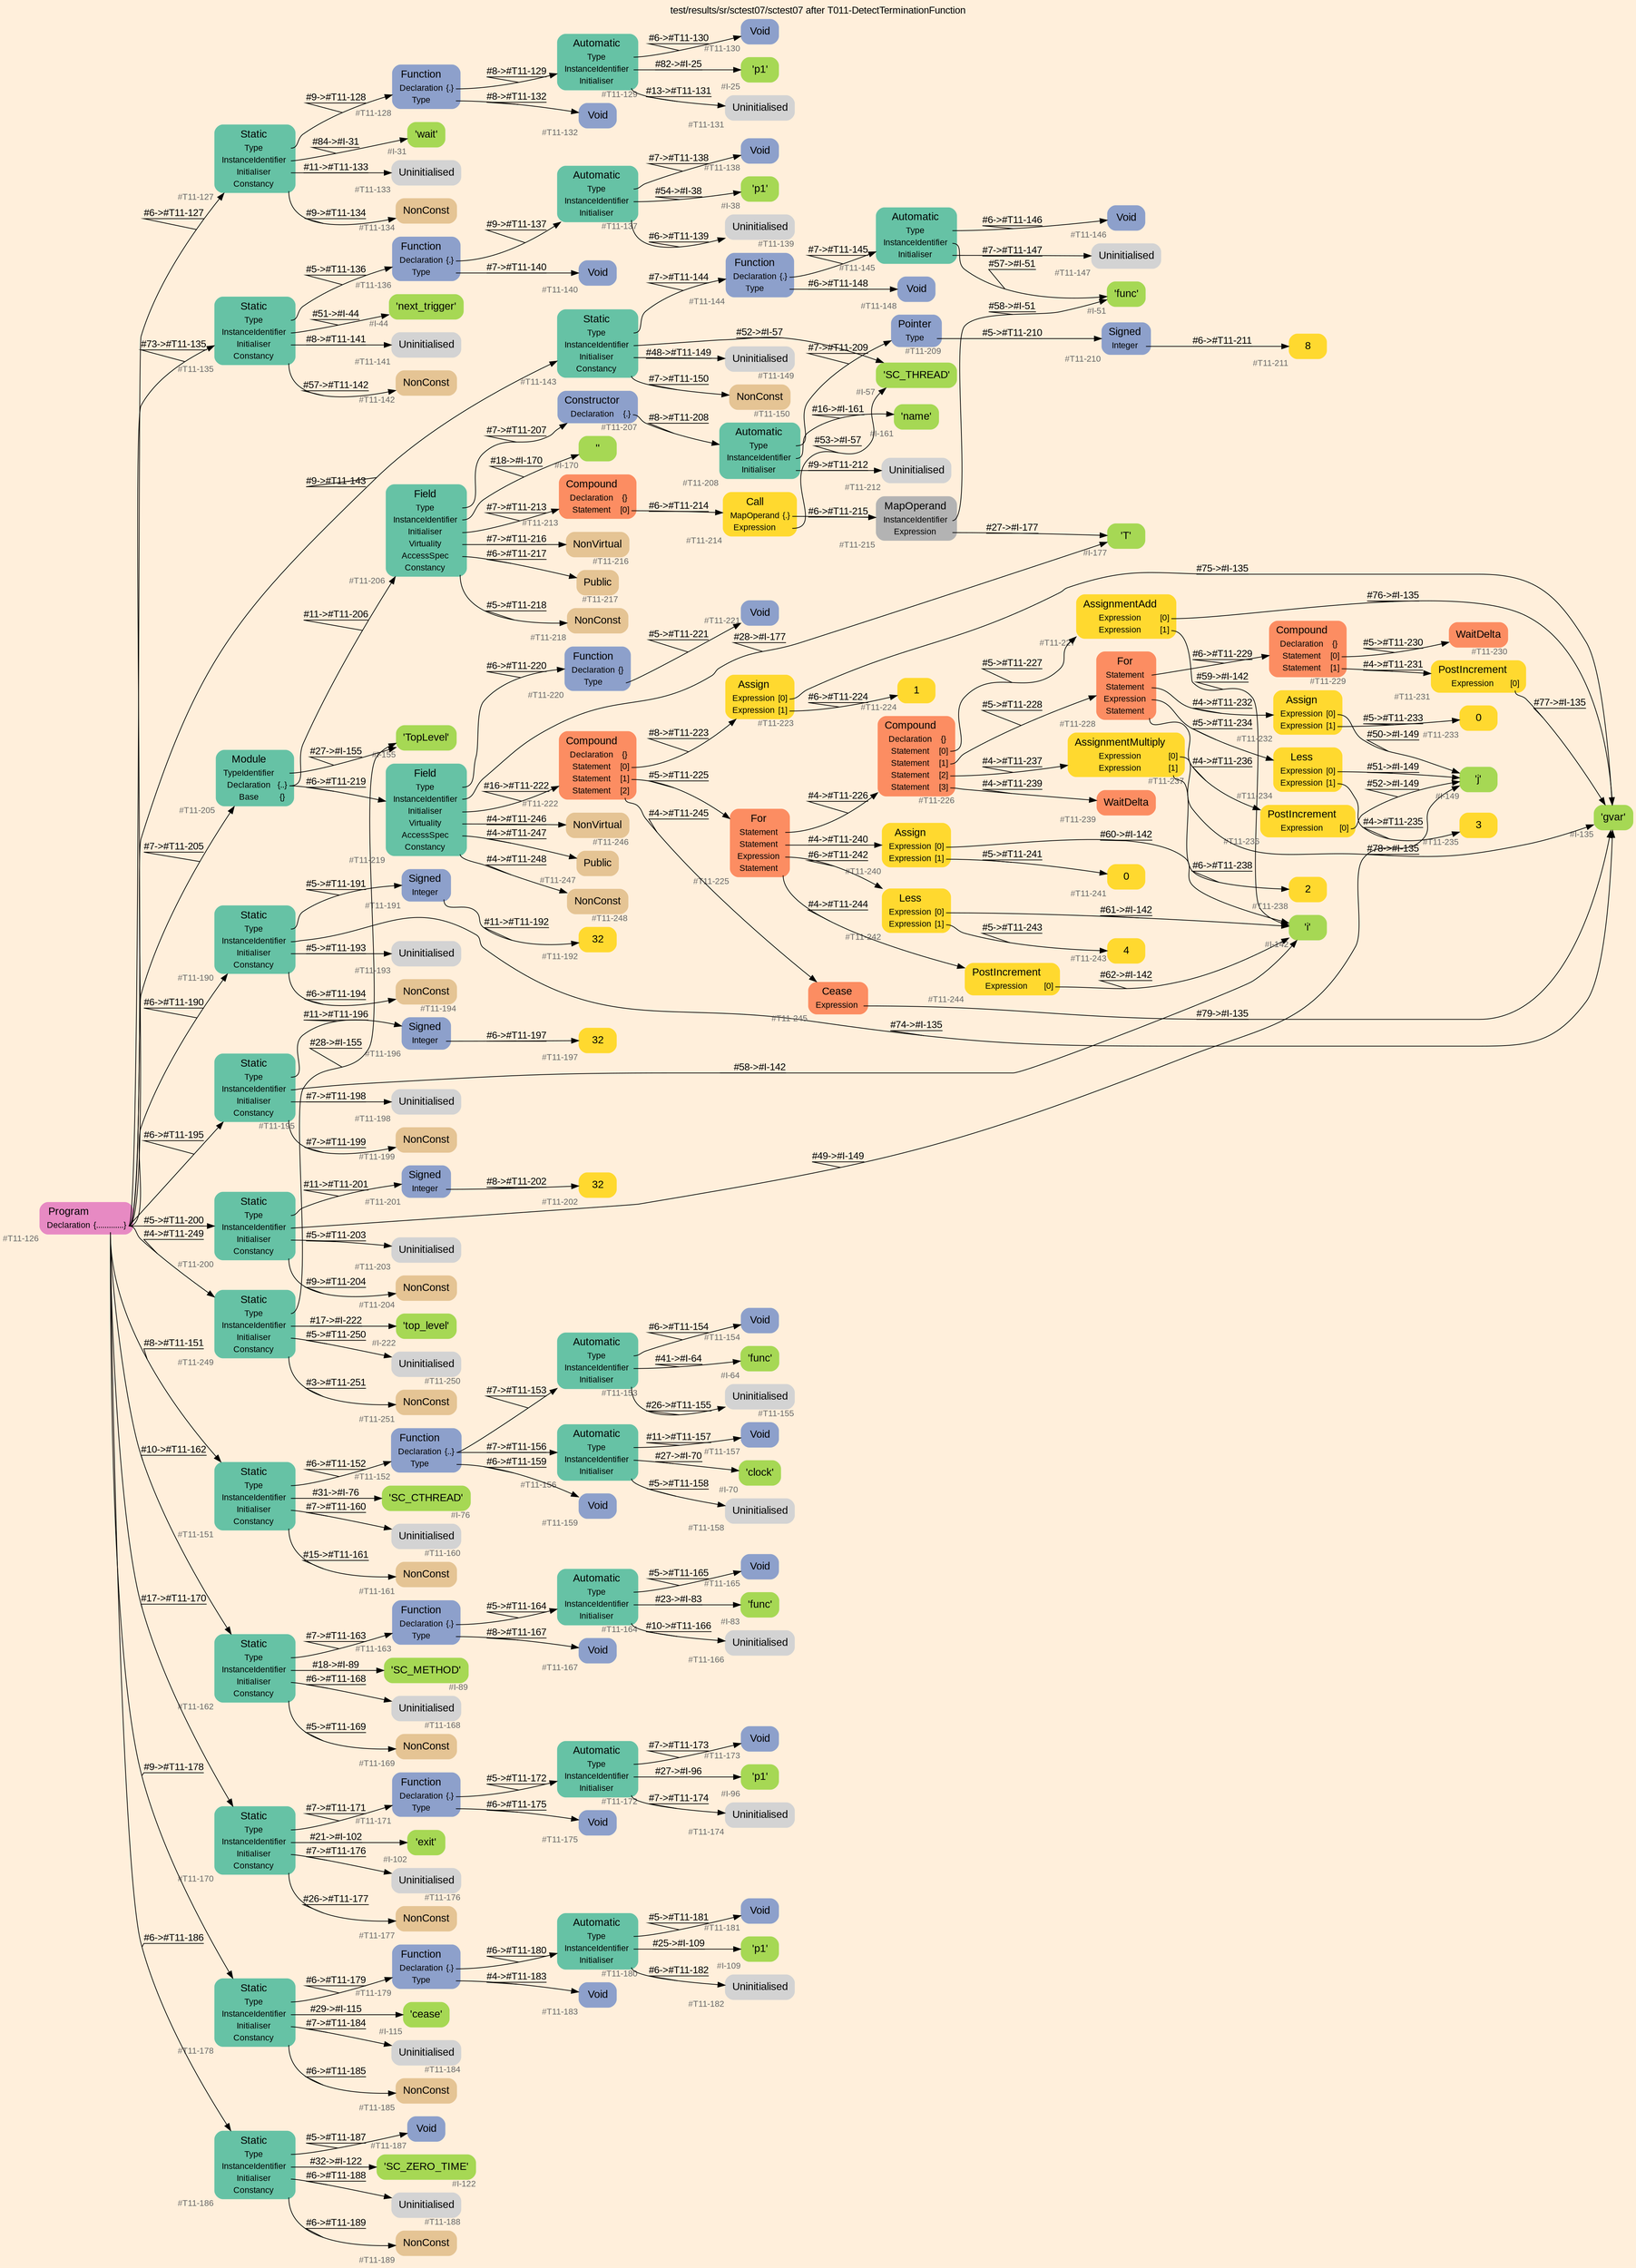 digraph "test/results/sr/sctest07/sctest07 after T011-DetectTerminationFunction" {
label = "test/results/sr/sctest07/sctest07 after T011-DetectTerminationFunction"
labelloc = t
graph [
    rankdir = "LR"
    ranksep = 0.3
    bgcolor = antiquewhite1
    color = black
    fontcolor = black
    fontname = "Arial"
];
node [
    fontname = "Arial"
];
edge [
    fontname = "Arial"
];

// -------------------- node figure --------------------
// -------- block #T11-126 ----------
"#T11-126" [
    fillcolor = "/set28/4"
    xlabel = "#T11-126"
    fontsize = "12"
    fontcolor = grey40
    shape = "plaintext"
    label = <<TABLE BORDER="0" CELLBORDER="0" CELLSPACING="0">
     <TR><TD><FONT COLOR="black" POINT-SIZE="15">Program</FONT></TD></TR>
     <TR><TD><FONT COLOR="black" POINT-SIZE="12">Declaration</FONT></TD><TD PORT="port0"><FONT COLOR="black" POINT-SIZE="12">{.............}</FONT></TD></TR>
    </TABLE>>
    style = "rounded,filled"
];

// -------- block #T11-127 ----------
"#T11-127" [
    fillcolor = "/set28/1"
    xlabel = "#T11-127"
    fontsize = "12"
    fontcolor = grey40
    shape = "plaintext"
    label = <<TABLE BORDER="0" CELLBORDER="0" CELLSPACING="0">
     <TR><TD><FONT COLOR="black" POINT-SIZE="15">Static</FONT></TD></TR>
     <TR><TD><FONT COLOR="black" POINT-SIZE="12">Type</FONT></TD><TD PORT="port0"></TD></TR>
     <TR><TD><FONT COLOR="black" POINT-SIZE="12">InstanceIdentifier</FONT></TD><TD PORT="port1"></TD></TR>
     <TR><TD><FONT COLOR="black" POINT-SIZE="12">Initialiser</FONT></TD><TD PORT="port2"></TD></TR>
     <TR><TD><FONT COLOR="black" POINT-SIZE="12">Constancy</FONT></TD><TD PORT="port3"></TD></TR>
    </TABLE>>
    style = "rounded,filled"
];

// -------- block #T11-128 ----------
"#T11-128" [
    fillcolor = "/set28/3"
    xlabel = "#T11-128"
    fontsize = "12"
    fontcolor = grey40
    shape = "plaintext"
    label = <<TABLE BORDER="0" CELLBORDER="0" CELLSPACING="0">
     <TR><TD><FONT COLOR="black" POINT-SIZE="15">Function</FONT></TD></TR>
     <TR><TD><FONT COLOR="black" POINT-SIZE="12">Declaration</FONT></TD><TD PORT="port0"><FONT COLOR="black" POINT-SIZE="12">{.}</FONT></TD></TR>
     <TR><TD><FONT COLOR="black" POINT-SIZE="12">Type</FONT></TD><TD PORT="port1"></TD></TR>
    </TABLE>>
    style = "rounded,filled"
];

// -------- block #T11-129 ----------
"#T11-129" [
    fillcolor = "/set28/1"
    xlabel = "#T11-129"
    fontsize = "12"
    fontcolor = grey40
    shape = "plaintext"
    label = <<TABLE BORDER="0" CELLBORDER="0" CELLSPACING="0">
     <TR><TD><FONT COLOR="black" POINT-SIZE="15">Automatic</FONT></TD></TR>
     <TR><TD><FONT COLOR="black" POINT-SIZE="12">Type</FONT></TD><TD PORT="port0"></TD></TR>
     <TR><TD><FONT COLOR="black" POINT-SIZE="12">InstanceIdentifier</FONT></TD><TD PORT="port1"></TD></TR>
     <TR><TD><FONT COLOR="black" POINT-SIZE="12">Initialiser</FONT></TD><TD PORT="port2"></TD></TR>
    </TABLE>>
    style = "rounded,filled"
];

// -------- block #T11-130 ----------
"#T11-130" [
    fillcolor = "/set28/3"
    xlabel = "#T11-130"
    fontsize = "12"
    fontcolor = grey40
    shape = "plaintext"
    label = <<TABLE BORDER="0" CELLBORDER="0" CELLSPACING="0">
     <TR><TD><FONT COLOR="black" POINT-SIZE="15">Void</FONT></TD></TR>
    </TABLE>>
    style = "rounded,filled"
];

// -------- block #I-25 ----------
"#I-25" [
    fillcolor = "/set28/5"
    xlabel = "#I-25"
    fontsize = "12"
    fontcolor = grey40
    shape = "plaintext"
    label = <<TABLE BORDER="0" CELLBORDER="0" CELLSPACING="0">
     <TR><TD><FONT COLOR="black" POINT-SIZE="15">'p1'</FONT></TD></TR>
    </TABLE>>
    style = "rounded,filled"
];

// -------- block #T11-131 ----------
"#T11-131" [
    xlabel = "#T11-131"
    fontsize = "12"
    fontcolor = grey40
    shape = "plaintext"
    label = <<TABLE BORDER="0" CELLBORDER="0" CELLSPACING="0">
     <TR><TD><FONT COLOR="black" POINT-SIZE="15">Uninitialised</FONT></TD></TR>
    </TABLE>>
    style = "rounded,filled"
];

// -------- block #T11-132 ----------
"#T11-132" [
    fillcolor = "/set28/3"
    xlabel = "#T11-132"
    fontsize = "12"
    fontcolor = grey40
    shape = "plaintext"
    label = <<TABLE BORDER="0" CELLBORDER="0" CELLSPACING="0">
     <TR><TD><FONT COLOR="black" POINT-SIZE="15">Void</FONT></TD></TR>
    </TABLE>>
    style = "rounded,filled"
];

// -------- block #I-31 ----------
"#I-31" [
    fillcolor = "/set28/5"
    xlabel = "#I-31"
    fontsize = "12"
    fontcolor = grey40
    shape = "plaintext"
    label = <<TABLE BORDER="0" CELLBORDER="0" CELLSPACING="0">
     <TR><TD><FONT COLOR="black" POINT-SIZE="15">'wait'</FONT></TD></TR>
    </TABLE>>
    style = "rounded,filled"
];

// -------- block #T11-133 ----------
"#T11-133" [
    xlabel = "#T11-133"
    fontsize = "12"
    fontcolor = grey40
    shape = "plaintext"
    label = <<TABLE BORDER="0" CELLBORDER="0" CELLSPACING="0">
     <TR><TD><FONT COLOR="black" POINT-SIZE="15">Uninitialised</FONT></TD></TR>
    </TABLE>>
    style = "rounded,filled"
];

// -------- block #T11-134 ----------
"#T11-134" [
    fillcolor = "/set28/7"
    xlabel = "#T11-134"
    fontsize = "12"
    fontcolor = grey40
    shape = "plaintext"
    label = <<TABLE BORDER="0" CELLBORDER="0" CELLSPACING="0">
     <TR><TD><FONT COLOR="black" POINT-SIZE="15">NonConst</FONT></TD></TR>
    </TABLE>>
    style = "rounded,filled"
];

// -------- block #T11-135 ----------
"#T11-135" [
    fillcolor = "/set28/1"
    xlabel = "#T11-135"
    fontsize = "12"
    fontcolor = grey40
    shape = "plaintext"
    label = <<TABLE BORDER="0" CELLBORDER="0" CELLSPACING="0">
     <TR><TD><FONT COLOR="black" POINT-SIZE="15">Static</FONT></TD></TR>
     <TR><TD><FONT COLOR="black" POINT-SIZE="12">Type</FONT></TD><TD PORT="port0"></TD></TR>
     <TR><TD><FONT COLOR="black" POINT-SIZE="12">InstanceIdentifier</FONT></TD><TD PORT="port1"></TD></TR>
     <TR><TD><FONT COLOR="black" POINT-SIZE="12">Initialiser</FONT></TD><TD PORT="port2"></TD></TR>
     <TR><TD><FONT COLOR="black" POINT-SIZE="12">Constancy</FONT></TD><TD PORT="port3"></TD></TR>
    </TABLE>>
    style = "rounded,filled"
];

// -------- block #T11-136 ----------
"#T11-136" [
    fillcolor = "/set28/3"
    xlabel = "#T11-136"
    fontsize = "12"
    fontcolor = grey40
    shape = "plaintext"
    label = <<TABLE BORDER="0" CELLBORDER="0" CELLSPACING="0">
     <TR><TD><FONT COLOR="black" POINT-SIZE="15">Function</FONT></TD></TR>
     <TR><TD><FONT COLOR="black" POINT-SIZE="12">Declaration</FONT></TD><TD PORT="port0"><FONT COLOR="black" POINT-SIZE="12">{.}</FONT></TD></TR>
     <TR><TD><FONT COLOR="black" POINT-SIZE="12">Type</FONT></TD><TD PORT="port1"></TD></TR>
    </TABLE>>
    style = "rounded,filled"
];

// -------- block #T11-137 ----------
"#T11-137" [
    fillcolor = "/set28/1"
    xlabel = "#T11-137"
    fontsize = "12"
    fontcolor = grey40
    shape = "plaintext"
    label = <<TABLE BORDER="0" CELLBORDER="0" CELLSPACING="0">
     <TR><TD><FONT COLOR="black" POINT-SIZE="15">Automatic</FONT></TD></TR>
     <TR><TD><FONT COLOR="black" POINT-SIZE="12">Type</FONT></TD><TD PORT="port0"></TD></TR>
     <TR><TD><FONT COLOR="black" POINT-SIZE="12">InstanceIdentifier</FONT></TD><TD PORT="port1"></TD></TR>
     <TR><TD><FONT COLOR="black" POINT-SIZE="12">Initialiser</FONT></TD><TD PORT="port2"></TD></TR>
    </TABLE>>
    style = "rounded,filled"
];

// -------- block #T11-138 ----------
"#T11-138" [
    fillcolor = "/set28/3"
    xlabel = "#T11-138"
    fontsize = "12"
    fontcolor = grey40
    shape = "plaintext"
    label = <<TABLE BORDER="0" CELLBORDER="0" CELLSPACING="0">
     <TR><TD><FONT COLOR="black" POINT-SIZE="15">Void</FONT></TD></TR>
    </TABLE>>
    style = "rounded,filled"
];

// -------- block #I-38 ----------
"#I-38" [
    fillcolor = "/set28/5"
    xlabel = "#I-38"
    fontsize = "12"
    fontcolor = grey40
    shape = "plaintext"
    label = <<TABLE BORDER="0" CELLBORDER="0" CELLSPACING="0">
     <TR><TD><FONT COLOR="black" POINT-SIZE="15">'p1'</FONT></TD></TR>
    </TABLE>>
    style = "rounded,filled"
];

// -------- block #T11-139 ----------
"#T11-139" [
    xlabel = "#T11-139"
    fontsize = "12"
    fontcolor = grey40
    shape = "plaintext"
    label = <<TABLE BORDER="0" CELLBORDER="0" CELLSPACING="0">
     <TR><TD><FONT COLOR="black" POINT-SIZE="15">Uninitialised</FONT></TD></TR>
    </TABLE>>
    style = "rounded,filled"
];

// -------- block #T11-140 ----------
"#T11-140" [
    fillcolor = "/set28/3"
    xlabel = "#T11-140"
    fontsize = "12"
    fontcolor = grey40
    shape = "plaintext"
    label = <<TABLE BORDER="0" CELLBORDER="0" CELLSPACING="0">
     <TR><TD><FONT COLOR="black" POINT-SIZE="15">Void</FONT></TD></TR>
    </TABLE>>
    style = "rounded,filled"
];

// -------- block #I-44 ----------
"#I-44" [
    fillcolor = "/set28/5"
    xlabel = "#I-44"
    fontsize = "12"
    fontcolor = grey40
    shape = "plaintext"
    label = <<TABLE BORDER="0" CELLBORDER="0" CELLSPACING="0">
     <TR><TD><FONT COLOR="black" POINT-SIZE="15">'next_trigger'</FONT></TD></TR>
    </TABLE>>
    style = "rounded,filled"
];

// -------- block #T11-141 ----------
"#T11-141" [
    xlabel = "#T11-141"
    fontsize = "12"
    fontcolor = grey40
    shape = "plaintext"
    label = <<TABLE BORDER="0" CELLBORDER="0" CELLSPACING="0">
     <TR><TD><FONT COLOR="black" POINT-SIZE="15">Uninitialised</FONT></TD></TR>
    </TABLE>>
    style = "rounded,filled"
];

// -------- block #T11-142 ----------
"#T11-142" [
    fillcolor = "/set28/7"
    xlabel = "#T11-142"
    fontsize = "12"
    fontcolor = grey40
    shape = "plaintext"
    label = <<TABLE BORDER="0" CELLBORDER="0" CELLSPACING="0">
     <TR><TD><FONT COLOR="black" POINT-SIZE="15">NonConst</FONT></TD></TR>
    </TABLE>>
    style = "rounded,filled"
];

// -------- block #T11-143 ----------
"#T11-143" [
    fillcolor = "/set28/1"
    xlabel = "#T11-143"
    fontsize = "12"
    fontcolor = grey40
    shape = "plaintext"
    label = <<TABLE BORDER="0" CELLBORDER="0" CELLSPACING="0">
     <TR><TD><FONT COLOR="black" POINT-SIZE="15">Static</FONT></TD></TR>
     <TR><TD><FONT COLOR="black" POINT-SIZE="12">Type</FONT></TD><TD PORT="port0"></TD></TR>
     <TR><TD><FONT COLOR="black" POINT-SIZE="12">InstanceIdentifier</FONT></TD><TD PORT="port1"></TD></TR>
     <TR><TD><FONT COLOR="black" POINT-SIZE="12">Initialiser</FONT></TD><TD PORT="port2"></TD></TR>
     <TR><TD><FONT COLOR="black" POINT-SIZE="12">Constancy</FONT></TD><TD PORT="port3"></TD></TR>
    </TABLE>>
    style = "rounded,filled"
];

// -------- block #T11-144 ----------
"#T11-144" [
    fillcolor = "/set28/3"
    xlabel = "#T11-144"
    fontsize = "12"
    fontcolor = grey40
    shape = "plaintext"
    label = <<TABLE BORDER="0" CELLBORDER="0" CELLSPACING="0">
     <TR><TD><FONT COLOR="black" POINT-SIZE="15">Function</FONT></TD></TR>
     <TR><TD><FONT COLOR="black" POINT-SIZE="12">Declaration</FONT></TD><TD PORT="port0"><FONT COLOR="black" POINT-SIZE="12">{.}</FONT></TD></TR>
     <TR><TD><FONT COLOR="black" POINT-SIZE="12">Type</FONT></TD><TD PORT="port1"></TD></TR>
    </TABLE>>
    style = "rounded,filled"
];

// -------- block #T11-145 ----------
"#T11-145" [
    fillcolor = "/set28/1"
    xlabel = "#T11-145"
    fontsize = "12"
    fontcolor = grey40
    shape = "plaintext"
    label = <<TABLE BORDER="0" CELLBORDER="0" CELLSPACING="0">
     <TR><TD><FONT COLOR="black" POINT-SIZE="15">Automatic</FONT></TD></TR>
     <TR><TD><FONT COLOR="black" POINT-SIZE="12">Type</FONT></TD><TD PORT="port0"></TD></TR>
     <TR><TD><FONT COLOR="black" POINT-SIZE="12">InstanceIdentifier</FONT></TD><TD PORT="port1"></TD></TR>
     <TR><TD><FONT COLOR="black" POINT-SIZE="12">Initialiser</FONT></TD><TD PORT="port2"></TD></TR>
    </TABLE>>
    style = "rounded,filled"
];

// -------- block #T11-146 ----------
"#T11-146" [
    fillcolor = "/set28/3"
    xlabel = "#T11-146"
    fontsize = "12"
    fontcolor = grey40
    shape = "plaintext"
    label = <<TABLE BORDER="0" CELLBORDER="0" CELLSPACING="0">
     <TR><TD><FONT COLOR="black" POINT-SIZE="15">Void</FONT></TD></TR>
    </TABLE>>
    style = "rounded,filled"
];

// -------- block #I-51 ----------
"#I-51" [
    fillcolor = "/set28/5"
    xlabel = "#I-51"
    fontsize = "12"
    fontcolor = grey40
    shape = "plaintext"
    label = <<TABLE BORDER="0" CELLBORDER="0" CELLSPACING="0">
     <TR><TD><FONT COLOR="black" POINT-SIZE="15">'func'</FONT></TD></TR>
    </TABLE>>
    style = "rounded,filled"
];

// -------- block #T11-147 ----------
"#T11-147" [
    xlabel = "#T11-147"
    fontsize = "12"
    fontcolor = grey40
    shape = "plaintext"
    label = <<TABLE BORDER="0" CELLBORDER="0" CELLSPACING="0">
     <TR><TD><FONT COLOR="black" POINT-SIZE="15">Uninitialised</FONT></TD></TR>
    </TABLE>>
    style = "rounded,filled"
];

// -------- block #T11-148 ----------
"#T11-148" [
    fillcolor = "/set28/3"
    xlabel = "#T11-148"
    fontsize = "12"
    fontcolor = grey40
    shape = "plaintext"
    label = <<TABLE BORDER="0" CELLBORDER="0" CELLSPACING="0">
     <TR><TD><FONT COLOR="black" POINT-SIZE="15">Void</FONT></TD></TR>
    </TABLE>>
    style = "rounded,filled"
];

// -------- block #I-57 ----------
"#I-57" [
    fillcolor = "/set28/5"
    xlabel = "#I-57"
    fontsize = "12"
    fontcolor = grey40
    shape = "plaintext"
    label = <<TABLE BORDER="0" CELLBORDER="0" CELLSPACING="0">
     <TR><TD><FONT COLOR="black" POINT-SIZE="15">'SC_THREAD'</FONT></TD></TR>
    </TABLE>>
    style = "rounded,filled"
];

// -------- block #T11-149 ----------
"#T11-149" [
    xlabel = "#T11-149"
    fontsize = "12"
    fontcolor = grey40
    shape = "plaintext"
    label = <<TABLE BORDER="0" CELLBORDER="0" CELLSPACING="0">
     <TR><TD><FONT COLOR="black" POINT-SIZE="15">Uninitialised</FONT></TD></TR>
    </TABLE>>
    style = "rounded,filled"
];

// -------- block #T11-150 ----------
"#T11-150" [
    fillcolor = "/set28/7"
    xlabel = "#T11-150"
    fontsize = "12"
    fontcolor = grey40
    shape = "plaintext"
    label = <<TABLE BORDER="0" CELLBORDER="0" CELLSPACING="0">
     <TR><TD><FONT COLOR="black" POINT-SIZE="15">NonConst</FONT></TD></TR>
    </TABLE>>
    style = "rounded,filled"
];

// -------- block #T11-151 ----------
"#T11-151" [
    fillcolor = "/set28/1"
    xlabel = "#T11-151"
    fontsize = "12"
    fontcolor = grey40
    shape = "plaintext"
    label = <<TABLE BORDER="0" CELLBORDER="0" CELLSPACING="0">
     <TR><TD><FONT COLOR="black" POINT-SIZE="15">Static</FONT></TD></TR>
     <TR><TD><FONT COLOR="black" POINT-SIZE="12">Type</FONT></TD><TD PORT="port0"></TD></TR>
     <TR><TD><FONT COLOR="black" POINT-SIZE="12">InstanceIdentifier</FONT></TD><TD PORT="port1"></TD></TR>
     <TR><TD><FONT COLOR="black" POINT-SIZE="12">Initialiser</FONT></TD><TD PORT="port2"></TD></TR>
     <TR><TD><FONT COLOR="black" POINT-SIZE="12">Constancy</FONT></TD><TD PORT="port3"></TD></TR>
    </TABLE>>
    style = "rounded,filled"
];

// -------- block #T11-152 ----------
"#T11-152" [
    fillcolor = "/set28/3"
    xlabel = "#T11-152"
    fontsize = "12"
    fontcolor = grey40
    shape = "plaintext"
    label = <<TABLE BORDER="0" CELLBORDER="0" CELLSPACING="0">
     <TR><TD><FONT COLOR="black" POINT-SIZE="15">Function</FONT></TD></TR>
     <TR><TD><FONT COLOR="black" POINT-SIZE="12">Declaration</FONT></TD><TD PORT="port0"><FONT COLOR="black" POINT-SIZE="12">{..}</FONT></TD></TR>
     <TR><TD><FONT COLOR="black" POINT-SIZE="12">Type</FONT></TD><TD PORT="port1"></TD></TR>
    </TABLE>>
    style = "rounded,filled"
];

// -------- block #T11-153 ----------
"#T11-153" [
    fillcolor = "/set28/1"
    xlabel = "#T11-153"
    fontsize = "12"
    fontcolor = grey40
    shape = "plaintext"
    label = <<TABLE BORDER="0" CELLBORDER="0" CELLSPACING="0">
     <TR><TD><FONT COLOR="black" POINT-SIZE="15">Automatic</FONT></TD></TR>
     <TR><TD><FONT COLOR="black" POINT-SIZE="12">Type</FONT></TD><TD PORT="port0"></TD></TR>
     <TR><TD><FONT COLOR="black" POINT-SIZE="12">InstanceIdentifier</FONT></TD><TD PORT="port1"></TD></TR>
     <TR><TD><FONT COLOR="black" POINT-SIZE="12">Initialiser</FONT></TD><TD PORT="port2"></TD></TR>
    </TABLE>>
    style = "rounded,filled"
];

// -------- block #T11-154 ----------
"#T11-154" [
    fillcolor = "/set28/3"
    xlabel = "#T11-154"
    fontsize = "12"
    fontcolor = grey40
    shape = "plaintext"
    label = <<TABLE BORDER="0" CELLBORDER="0" CELLSPACING="0">
     <TR><TD><FONT COLOR="black" POINT-SIZE="15">Void</FONT></TD></TR>
    </TABLE>>
    style = "rounded,filled"
];

// -------- block #I-64 ----------
"#I-64" [
    fillcolor = "/set28/5"
    xlabel = "#I-64"
    fontsize = "12"
    fontcolor = grey40
    shape = "plaintext"
    label = <<TABLE BORDER="0" CELLBORDER="0" CELLSPACING="0">
     <TR><TD><FONT COLOR="black" POINT-SIZE="15">'func'</FONT></TD></TR>
    </TABLE>>
    style = "rounded,filled"
];

// -------- block #T11-155 ----------
"#T11-155" [
    xlabel = "#T11-155"
    fontsize = "12"
    fontcolor = grey40
    shape = "plaintext"
    label = <<TABLE BORDER="0" CELLBORDER="0" CELLSPACING="0">
     <TR><TD><FONT COLOR="black" POINT-SIZE="15">Uninitialised</FONT></TD></TR>
    </TABLE>>
    style = "rounded,filled"
];

// -------- block #T11-156 ----------
"#T11-156" [
    fillcolor = "/set28/1"
    xlabel = "#T11-156"
    fontsize = "12"
    fontcolor = grey40
    shape = "plaintext"
    label = <<TABLE BORDER="0" CELLBORDER="0" CELLSPACING="0">
     <TR><TD><FONT COLOR="black" POINT-SIZE="15">Automatic</FONT></TD></TR>
     <TR><TD><FONT COLOR="black" POINT-SIZE="12">Type</FONT></TD><TD PORT="port0"></TD></TR>
     <TR><TD><FONT COLOR="black" POINT-SIZE="12">InstanceIdentifier</FONT></TD><TD PORT="port1"></TD></TR>
     <TR><TD><FONT COLOR="black" POINT-SIZE="12">Initialiser</FONT></TD><TD PORT="port2"></TD></TR>
    </TABLE>>
    style = "rounded,filled"
];

// -------- block #T11-157 ----------
"#T11-157" [
    fillcolor = "/set28/3"
    xlabel = "#T11-157"
    fontsize = "12"
    fontcolor = grey40
    shape = "plaintext"
    label = <<TABLE BORDER="0" CELLBORDER="0" CELLSPACING="0">
     <TR><TD><FONT COLOR="black" POINT-SIZE="15">Void</FONT></TD></TR>
    </TABLE>>
    style = "rounded,filled"
];

// -------- block #I-70 ----------
"#I-70" [
    fillcolor = "/set28/5"
    xlabel = "#I-70"
    fontsize = "12"
    fontcolor = grey40
    shape = "plaintext"
    label = <<TABLE BORDER="0" CELLBORDER="0" CELLSPACING="0">
     <TR><TD><FONT COLOR="black" POINT-SIZE="15">'clock'</FONT></TD></TR>
    </TABLE>>
    style = "rounded,filled"
];

// -------- block #T11-158 ----------
"#T11-158" [
    xlabel = "#T11-158"
    fontsize = "12"
    fontcolor = grey40
    shape = "plaintext"
    label = <<TABLE BORDER="0" CELLBORDER="0" CELLSPACING="0">
     <TR><TD><FONT COLOR="black" POINT-SIZE="15">Uninitialised</FONT></TD></TR>
    </TABLE>>
    style = "rounded,filled"
];

// -------- block #T11-159 ----------
"#T11-159" [
    fillcolor = "/set28/3"
    xlabel = "#T11-159"
    fontsize = "12"
    fontcolor = grey40
    shape = "plaintext"
    label = <<TABLE BORDER="0" CELLBORDER="0" CELLSPACING="0">
     <TR><TD><FONT COLOR="black" POINT-SIZE="15">Void</FONT></TD></TR>
    </TABLE>>
    style = "rounded,filled"
];

// -------- block #I-76 ----------
"#I-76" [
    fillcolor = "/set28/5"
    xlabel = "#I-76"
    fontsize = "12"
    fontcolor = grey40
    shape = "plaintext"
    label = <<TABLE BORDER="0" CELLBORDER="0" CELLSPACING="0">
     <TR><TD><FONT COLOR="black" POINT-SIZE="15">'SC_CTHREAD'</FONT></TD></TR>
    </TABLE>>
    style = "rounded,filled"
];

// -------- block #T11-160 ----------
"#T11-160" [
    xlabel = "#T11-160"
    fontsize = "12"
    fontcolor = grey40
    shape = "plaintext"
    label = <<TABLE BORDER="0" CELLBORDER="0" CELLSPACING="0">
     <TR><TD><FONT COLOR="black" POINT-SIZE="15">Uninitialised</FONT></TD></TR>
    </TABLE>>
    style = "rounded,filled"
];

// -------- block #T11-161 ----------
"#T11-161" [
    fillcolor = "/set28/7"
    xlabel = "#T11-161"
    fontsize = "12"
    fontcolor = grey40
    shape = "plaintext"
    label = <<TABLE BORDER="0" CELLBORDER="0" CELLSPACING="0">
     <TR><TD><FONT COLOR="black" POINT-SIZE="15">NonConst</FONT></TD></TR>
    </TABLE>>
    style = "rounded,filled"
];

// -------- block #T11-162 ----------
"#T11-162" [
    fillcolor = "/set28/1"
    xlabel = "#T11-162"
    fontsize = "12"
    fontcolor = grey40
    shape = "plaintext"
    label = <<TABLE BORDER="0" CELLBORDER="0" CELLSPACING="0">
     <TR><TD><FONT COLOR="black" POINT-SIZE="15">Static</FONT></TD></TR>
     <TR><TD><FONT COLOR="black" POINT-SIZE="12">Type</FONT></TD><TD PORT="port0"></TD></TR>
     <TR><TD><FONT COLOR="black" POINT-SIZE="12">InstanceIdentifier</FONT></TD><TD PORT="port1"></TD></TR>
     <TR><TD><FONT COLOR="black" POINT-SIZE="12">Initialiser</FONT></TD><TD PORT="port2"></TD></TR>
     <TR><TD><FONT COLOR="black" POINT-SIZE="12">Constancy</FONT></TD><TD PORT="port3"></TD></TR>
    </TABLE>>
    style = "rounded,filled"
];

// -------- block #T11-163 ----------
"#T11-163" [
    fillcolor = "/set28/3"
    xlabel = "#T11-163"
    fontsize = "12"
    fontcolor = grey40
    shape = "plaintext"
    label = <<TABLE BORDER="0" CELLBORDER="0" CELLSPACING="0">
     <TR><TD><FONT COLOR="black" POINT-SIZE="15">Function</FONT></TD></TR>
     <TR><TD><FONT COLOR="black" POINT-SIZE="12">Declaration</FONT></TD><TD PORT="port0"><FONT COLOR="black" POINT-SIZE="12">{.}</FONT></TD></TR>
     <TR><TD><FONT COLOR="black" POINT-SIZE="12">Type</FONT></TD><TD PORT="port1"></TD></TR>
    </TABLE>>
    style = "rounded,filled"
];

// -------- block #T11-164 ----------
"#T11-164" [
    fillcolor = "/set28/1"
    xlabel = "#T11-164"
    fontsize = "12"
    fontcolor = grey40
    shape = "plaintext"
    label = <<TABLE BORDER="0" CELLBORDER="0" CELLSPACING="0">
     <TR><TD><FONT COLOR="black" POINT-SIZE="15">Automatic</FONT></TD></TR>
     <TR><TD><FONT COLOR="black" POINT-SIZE="12">Type</FONT></TD><TD PORT="port0"></TD></TR>
     <TR><TD><FONT COLOR="black" POINT-SIZE="12">InstanceIdentifier</FONT></TD><TD PORT="port1"></TD></TR>
     <TR><TD><FONT COLOR="black" POINT-SIZE="12">Initialiser</FONT></TD><TD PORT="port2"></TD></TR>
    </TABLE>>
    style = "rounded,filled"
];

// -------- block #T11-165 ----------
"#T11-165" [
    fillcolor = "/set28/3"
    xlabel = "#T11-165"
    fontsize = "12"
    fontcolor = grey40
    shape = "plaintext"
    label = <<TABLE BORDER="0" CELLBORDER="0" CELLSPACING="0">
     <TR><TD><FONT COLOR="black" POINT-SIZE="15">Void</FONT></TD></TR>
    </TABLE>>
    style = "rounded,filled"
];

// -------- block #I-83 ----------
"#I-83" [
    fillcolor = "/set28/5"
    xlabel = "#I-83"
    fontsize = "12"
    fontcolor = grey40
    shape = "plaintext"
    label = <<TABLE BORDER="0" CELLBORDER="0" CELLSPACING="0">
     <TR><TD><FONT COLOR="black" POINT-SIZE="15">'func'</FONT></TD></TR>
    </TABLE>>
    style = "rounded,filled"
];

// -------- block #T11-166 ----------
"#T11-166" [
    xlabel = "#T11-166"
    fontsize = "12"
    fontcolor = grey40
    shape = "plaintext"
    label = <<TABLE BORDER="0" CELLBORDER="0" CELLSPACING="0">
     <TR><TD><FONT COLOR="black" POINT-SIZE="15">Uninitialised</FONT></TD></TR>
    </TABLE>>
    style = "rounded,filled"
];

// -------- block #T11-167 ----------
"#T11-167" [
    fillcolor = "/set28/3"
    xlabel = "#T11-167"
    fontsize = "12"
    fontcolor = grey40
    shape = "plaintext"
    label = <<TABLE BORDER="0" CELLBORDER="0" CELLSPACING="0">
     <TR><TD><FONT COLOR="black" POINT-SIZE="15">Void</FONT></TD></TR>
    </TABLE>>
    style = "rounded,filled"
];

// -------- block #I-89 ----------
"#I-89" [
    fillcolor = "/set28/5"
    xlabel = "#I-89"
    fontsize = "12"
    fontcolor = grey40
    shape = "plaintext"
    label = <<TABLE BORDER="0" CELLBORDER="0" CELLSPACING="0">
     <TR><TD><FONT COLOR="black" POINT-SIZE="15">'SC_METHOD'</FONT></TD></TR>
    </TABLE>>
    style = "rounded,filled"
];

// -------- block #T11-168 ----------
"#T11-168" [
    xlabel = "#T11-168"
    fontsize = "12"
    fontcolor = grey40
    shape = "plaintext"
    label = <<TABLE BORDER="0" CELLBORDER="0" CELLSPACING="0">
     <TR><TD><FONT COLOR="black" POINT-SIZE="15">Uninitialised</FONT></TD></TR>
    </TABLE>>
    style = "rounded,filled"
];

// -------- block #T11-169 ----------
"#T11-169" [
    fillcolor = "/set28/7"
    xlabel = "#T11-169"
    fontsize = "12"
    fontcolor = grey40
    shape = "plaintext"
    label = <<TABLE BORDER="0" CELLBORDER="0" CELLSPACING="0">
     <TR><TD><FONT COLOR="black" POINT-SIZE="15">NonConst</FONT></TD></TR>
    </TABLE>>
    style = "rounded,filled"
];

// -------- block #T11-170 ----------
"#T11-170" [
    fillcolor = "/set28/1"
    xlabel = "#T11-170"
    fontsize = "12"
    fontcolor = grey40
    shape = "plaintext"
    label = <<TABLE BORDER="0" CELLBORDER="0" CELLSPACING="0">
     <TR><TD><FONT COLOR="black" POINT-SIZE="15">Static</FONT></TD></TR>
     <TR><TD><FONT COLOR="black" POINT-SIZE="12">Type</FONT></TD><TD PORT="port0"></TD></TR>
     <TR><TD><FONT COLOR="black" POINT-SIZE="12">InstanceIdentifier</FONT></TD><TD PORT="port1"></TD></TR>
     <TR><TD><FONT COLOR="black" POINT-SIZE="12">Initialiser</FONT></TD><TD PORT="port2"></TD></TR>
     <TR><TD><FONT COLOR="black" POINT-SIZE="12">Constancy</FONT></TD><TD PORT="port3"></TD></TR>
    </TABLE>>
    style = "rounded,filled"
];

// -------- block #T11-171 ----------
"#T11-171" [
    fillcolor = "/set28/3"
    xlabel = "#T11-171"
    fontsize = "12"
    fontcolor = grey40
    shape = "plaintext"
    label = <<TABLE BORDER="0" CELLBORDER="0" CELLSPACING="0">
     <TR><TD><FONT COLOR="black" POINT-SIZE="15">Function</FONT></TD></TR>
     <TR><TD><FONT COLOR="black" POINT-SIZE="12">Declaration</FONT></TD><TD PORT="port0"><FONT COLOR="black" POINT-SIZE="12">{.}</FONT></TD></TR>
     <TR><TD><FONT COLOR="black" POINT-SIZE="12">Type</FONT></TD><TD PORT="port1"></TD></TR>
    </TABLE>>
    style = "rounded,filled"
];

// -------- block #T11-172 ----------
"#T11-172" [
    fillcolor = "/set28/1"
    xlabel = "#T11-172"
    fontsize = "12"
    fontcolor = grey40
    shape = "plaintext"
    label = <<TABLE BORDER="0" CELLBORDER="0" CELLSPACING="0">
     <TR><TD><FONT COLOR="black" POINT-SIZE="15">Automatic</FONT></TD></TR>
     <TR><TD><FONT COLOR="black" POINT-SIZE="12">Type</FONT></TD><TD PORT="port0"></TD></TR>
     <TR><TD><FONT COLOR="black" POINT-SIZE="12">InstanceIdentifier</FONT></TD><TD PORT="port1"></TD></TR>
     <TR><TD><FONT COLOR="black" POINT-SIZE="12">Initialiser</FONT></TD><TD PORT="port2"></TD></TR>
    </TABLE>>
    style = "rounded,filled"
];

// -------- block #T11-173 ----------
"#T11-173" [
    fillcolor = "/set28/3"
    xlabel = "#T11-173"
    fontsize = "12"
    fontcolor = grey40
    shape = "plaintext"
    label = <<TABLE BORDER="0" CELLBORDER="0" CELLSPACING="0">
     <TR><TD><FONT COLOR="black" POINT-SIZE="15">Void</FONT></TD></TR>
    </TABLE>>
    style = "rounded,filled"
];

// -------- block #I-96 ----------
"#I-96" [
    fillcolor = "/set28/5"
    xlabel = "#I-96"
    fontsize = "12"
    fontcolor = grey40
    shape = "plaintext"
    label = <<TABLE BORDER="0" CELLBORDER="0" CELLSPACING="0">
     <TR><TD><FONT COLOR="black" POINT-SIZE="15">'p1'</FONT></TD></TR>
    </TABLE>>
    style = "rounded,filled"
];

// -------- block #T11-174 ----------
"#T11-174" [
    xlabel = "#T11-174"
    fontsize = "12"
    fontcolor = grey40
    shape = "plaintext"
    label = <<TABLE BORDER="0" CELLBORDER="0" CELLSPACING="0">
     <TR><TD><FONT COLOR="black" POINT-SIZE="15">Uninitialised</FONT></TD></TR>
    </TABLE>>
    style = "rounded,filled"
];

// -------- block #T11-175 ----------
"#T11-175" [
    fillcolor = "/set28/3"
    xlabel = "#T11-175"
    fontsize = "12"
    fontcolor = grey40
    shape = "plaintext"
    label = <<TABLE BORDER="0" CELLBORDER="0" CELLSPACING="0">
     <TR><TD><FONT COLOR="black" POINT-SIZE="15">Void</FONT></TD></TR>
    </TABLE>>
    style = "rounded,filled"
];

// -------- block #I-102 ----------
"#I-102" [
    fillcolor = "/set28/5"
    xlabel = "#I-102"
    fontsize = "12"
    fontcolor = grey40
    shape = "plaintext"
    label = <<TABLE BORDER="0" CELLBORDER="0" CELLSPACING="0">
     <TR><TD><FONT COLOR="black" POINT-SIZE="15">'exit'</FONT></TD></TR>
    </TABLE>>
    style = "rounded,filled"
];

// -------- block #T11-176 ----------
"#T11-176" [
    xlabel = "#T11-176"
    fontsize = "12"
    fontcolor = grey40
    shape = "plaintext"
    label = <<TABLE BORDER="0" CELLBORDER="0" CELLSPACING="0">
     <TR><TD><FONT COLOR="black" POINT-SIZE="15">Uninitialised</FONT></TD></TR>
    </TABLE>>
    style = "rounded,filled"
];

// -------- block #T11-177 ----------
"#T11-177" [
    fillcolor = "/set28/7"
    xlabel = "#T11-177"
    fontsize = "12"
    fontcolor = grey40
    shape = "plaintext"
    label = <<TABLE BORDER="0" CELLBORDER="0" CELLSPACING="0">
     <TR><TD><FONT COLOR="black" POINT-SIZE="15">NonConst</FONT></TD></TR>
    </TABLE>>
    style = "rounded,filled"
];

// -------- block #T11-178 ----------
"#T11-178" [
    fillcolor = "/set28/1"
    xlabel = "#T11-178"
    fontsize = "12"
    fontcolor = grey40
    shape = "plaintext"
    label = <<TABLE BORDER="0" CELLBORDER="0" CELLSPACING="0">
     <TR><TD><FONT COLOR="black" POINT-SIZE="15">Static</FONT></TD></TR>
     <TR><TD><FONT COLOR="black" POINT-SIZE="12">Type</FONT></TD><TD PORT="port0"></TD></TR>
     <TR><TD><FONT COLOR="black" POINT-SIZE="12">InstanceIdentifier</FONT></TD><TD PORT="port1"></TD></TR>
     <TR><TD><FONT COLOR="black" POINT-SIZE="12">Initialiser</FONT></TD><TD PORT="port2"></TD></TR>
     <TR><TD><FONT COLOR="black" POINT-SIZE="12">Constancy</FONT></TD><TD PORT="port3"></TD></TR>
    </TABLE>>
    style = "rounded,filled"
];

// -------- block #T11-179 ----------
"#T11-179" [
    fillcolor = "/set28/3"
    xlabel = "#T11-179"
    fontsize = "12"
    fontcolor = grey40
    shape = "plaintext"
    label = <<TABLE BORDER="0" CELLBORDER="0" CELLSPACING="0">
     <TR><TD><FONT COLOR="black" POINT-SIZE="15">Function</FONT></TD></TR>
     <TR><TD><FONT COLOR="black" POINT-SIZE="12">Declaration</FONT></TD><TD PORT="port0"><FONT COLOR="black" POINT-SIZE="12">{.}</FONT></TD></TR>
     <TR><TD><FONT COLOR="black" POINT-SIZE="12">Type</FONT></TD><TD PORT="port1"></TD></TR>
    </TABLE>>
    style = "rounded,filled"
];

// -------- block #T11-180 ----------
"#T11-180" [
    fillcolor = "/set28/1"
    xlabel = "#T11-180"
    fontsize = "12"
    fontcolor = grey40
    shape = "plaintext"
    label = <<TABLE BORDER="0" CELLBORDER="0" CELLSPACING="0">
     <TR><TD><FONT COLOR="black" POINT-SIZE="15">Automatic</FONT></TD></TR>
     <TR><TD><FONT COLOR="black" POINT-SIZE="12">Type</FONT></TD><TD PORT="port0"></TD></TR>
     <TR><TD><FONT COLOR="black" POINT-SIZE="12">InstanceIdentifier</FONT></TD><TD PORT="port1"></TD></TR>
     <TR><TD><FONT COLOR="black" POINT-SIZE="12">Initialiser</FONT></TD><TD PORT="port2"></TD></TR>
    </TABLE>>
    style = "rounded,filled"
];

// -------- block #T11-181 ----------
"#T11-181" [
    fillcolor = "/set28/3"
    xlabel = "#T11-181"
    fontsize = "12"
    fontcolor = grey40
    shape = "plaintext"
    label = <<TABLE BORDER="0" CELLBORDER="0" CELLSPACING="0">
     <TR><TD><FONT COLOR="black" POINT-SIZE="15">Void</FONT></TD></TR>
    </TABLE>>
    style = "rounded,filled"
];

// -------- block #I-109 ----------
"#I-109" [
    fillcolor = "/set28/5"
    xlabel = "#I-109"
    fontsize = "12"
    fontcolor = grey40
    shape = "plaintext"
    label = <<TABLE BORDER="0" CELLBORDER="0" CELLSPACING="0">
     <TR><TD><FONT COLOR="black" POINT-SIZE="15">'p1'</FONT></TD></TR>
    </TABLE>>
    style = "rounded,filled"
];

// -------- block #T11-182 ----------
"#T11-182" [
    xlabel = "#T11-182"
    fontsize = "12"
    fontcolor = grey40
    shape = "plaintext"
    label = <<TABLE BORDER="0" CELLBORDER="0" CELLSPACING="0">
     <TR><TD><FONT COLOR="black" POINT-SIZE="15">Uninitialised</FONT></TD></TR>
    </TABLE>>
    style = "rounded,filled"
];

// -------- block #T11-183 ----------
"#T11-183" [
    fillcolor = "/set28/3"
    xlabel = "#T11-183"
    fontsize = "12"
    fontcolor = grey40
    shape = "plaintext"
    label = <<TABLE BORDER="0" CELLBORDER="0" CELLSPACING="0">
     <TR><TD><FONT COLOR="black" POINT-SIZE="15">Void</FONT></TD></TR>
    </TABLE>>
    style = "rounded,filled"
];

// -------- block #I-115 ----------
"#I-115" [
    fillcolor = "/set28/5"
    xlabel = "#I-115"
    fontsize = "12"
    fontcolor = grey40
    shape = "plaintext"
    label = <<TABLE BORDER="0" CELLBORDER="0" CELLSPACING="0">
     <TR><TD><FONT COLOR="black" POINT-SIZE="15">'cease'</FONT></TD></TR>
    </TABLE>>
    style = "rounded,filled"
];

// -------- block #T11-184 ----------
"#T11-184" [
    xlabel = "#T11-184"
    fontsize = "12"
    fontcolor = grey40
    shape = "plaintext"
    label = <<TABLE BORDER="0" CELLBORDER="0" CELLSPACING="0">
     <TR><TD><FONT COLOR="black" POINT-SIZE="15">Uninitialised</FONT></TD></TR>
    </TABLE>>
    style = "rounded,filled"
];

// -------- block #T11-185 ----------
"#T11-185" [
    fillcolor = "/set28/7"
    xlabel = "#T11-185"
    fontsize = "12"
    fontcolor = grey40
    shape = "plaintext"
    label = <<TABLE BORDER="0" CELLBORDER="0" CELLSPACING="0">
     <TR><TD><FONT COLOR="black" POINT-SIZE="15">NonConst</FONT></TD></TR>
    </TABLE>>
    style = "rounded,filled"
];

// -------- block #T11-186 ----------
"#T11-186" [
    fillcolor = "/set28/1"
    xlabel = "#T11-186"
    fontsize = "12"
    fontcolor = grey40
    shape = "plaintext"
    label = <<TABLE BORDER="0" CELLBORDER="0" CELLSPACING="0">
     <TR><TD><FONT COLOR="black" POINT-SIZE="15">Static</FONT></TD></TR>
     <TR><TD><FONT COLOR="black" POINT-SIZE="12">Type</FONT></TD><TD PORT="port0"></TD></TR>
     <TR><TD><FONT COLOR="black" POINT-SIZE="12">InstanceIdentifier</FONT></TD><TD PORT="port1"></TD></TR>
     <TR><TD><FONT COLOR="black" POINT-SIZE="12">Initialiser</FONT></TD><TD PORT="port2"></TD></TR>
     <TR><TD><FONT COLOR="black" POINT-SIZE="12">Constancy</FONT></TD><TD PORT="port3"></TD></TR>
    </TABLE>>
    style = "rounded,filled"
];

// -------- block #T11-187 ----------
"#T11-187" [
    fillcolor = "/set28/3"
    xlabel = "#T11-187"
    fontsize = "12"
    fontcolor = grey40
    shape = "plaintext"
    label = <<TABLE BORDER="0" CELLBORDER="0" CELLSPACING="0">
     <TR><TD><FONT COLOR="black" POINT-SIZE="15">Void</FONT></TD></TR>
    </TABLE>>
    style = "rounded,filled"
];

// -------- block #I-122 ----------
"#I-122" [
    fillcolor = "/set28/5"
    xlabel = "#I-122"
    fontsize = "12"
    fontcolor = grey40
    shape = "plaintext"
    label = <<TABLE BORDER="0" CELLBORDER="0" CELLSPACING="0">
     <TR><TD><FONT COLOR="black" POINT-SIZE="15">'SC_ZERO_TIME'</FONT></TD></TR>
    </TABLE>>
    style = "rounded,filled"
];

// -------- block #T11-188 ----------
"#T11-188" [
    xlabel = "#T11-188"
    fontsize = "12"
    fontcolor = grey40
    shape = "plaintext"
    label = <<TABLE BORDER="0" CELLBORDER="0" CELLSPACING="0">
     <TR><TD><FONT COLOR="black" POINT-SIZE="15">Uninitialised</FONT></TD></TR>
    </TABLE>>
    style = "rounded,filled"
];

// -------- block #T11-189 ----------
"#T11-189" [
    fillcolor = "/set28/7"
    xlabel = "#T11-189"
    fontsize = "12"
    fontcolor = grey40
    shape = "plaintext"
    label = <<TABLE BORDER="0" CELLBORDER="0" CELLSPACING="0">
     <TR><TD><FONT COLOR="black" POINT-SIZE="15">NonConst</FONT></TD></TR>
    </TABLE>>
    style = "rounded,filled"
];

// -------- block #T11-190 ----------
"#T11-190" [
    fillcolor = "/set28/1"
    xlabel = "#T11-190"
    fontsize = "12"
    fontcolor = grey40
    shape = "plaintext"
    label = <<TABLE BORDER="0" CELLBORDER="0" CELLSPACING="0">
     <TR><TD><FONT COLOR="black" POINT-SIZE="15">Static</FONT></TD></TR>
     <TR><TD><FONT COLOR="black" POINT-SIZE="12">Type</FONT></TD><TD PORT="port0"></TD></TR>
     <TR><TD><FONT COLOR="black" POINT-SIZE="12">InstanceIdentifier</FONT></TD><TD PORT="port1"></TD></TR>
     <TR><TD><FONT COLOR="black" POINT-SIZE="12">Initialiser</FONT></TD><TD PORT="port2"></TD></TR>
     <TR><TD><FONT COLOR="black" POINT-SIZE="12">Constancy</FONT></TD><TD PORT="port3"></TD></TR>
    </TABLE>>
    style = "rounded,filled"
];

// -------- block #T11-191 ----------
"#T11-191" [
    fillcolor = "/set28/3"
    xlabel = "#T11-191"
    fontsize = "12"
    fontcolor = grey40
    shape = "plaintext"
    label = <<TABLE BORDER="0" CELLBORDER="0" CELLSPACING="0">
     <TR><TD><FONT COLOR="black" POINT-SIZE="15">Signed</FONT></TD></TR>
     <TR><TD><FONT COLOR="black" POINT-SIZE="12">Integer</FONT></TD><TD PORT="port0"></TD></TR>
    </TABLE>>
    style = "rounded,filled"
];

// -------- block #T11-192 ----------
"#T11-192" [
    fillcolor = "/set28/6"
    xlabel = "#T11-192"
    fontsize = "12"
    fontcolor = grey40
    shape = "plaintext"
    label = <<TABLE BORDER="0" CELLBORDER="0" CELLSPACING="0">
     <TR><TD><FONT COLOR="black" POINT-SIZE="15">32</FONT></TD></TR>
    </TABLE>>
    style = "rounded,filled"
];

// -------- block #I-135 ----------
"#I-135" [
    fillcolor = "/set28/5"
    xlabel = "#I-135"
    fontsize = "12"
    fontcolor = grey40
    shape = "plaintext"
    label = <<TABLE BORDER="0" CELLBORDER="0" CELLSPACING="0">
     <TR><TD><FONT COLOR="black" POINT-SIZE="15">'gvar'</FONT></TD></TR>
    </TABLE>>
    style = "rounded,filled"
];

// -------- block #T11-193 ----------
"#T11-193" [
    xlabel = "#T11-193"
    fontsize = "12"
    fontcolor = grey40
    shape = "plaintext"
    label = <<TABLE BORDER="0" CELLBORDER="0" CELLSPACING="0">
     <TR><TD><FONT COLOR="black" POINT-SIZE="15">Uninitialised</FONT></TD></TR>
    </TABLE>>
    style = "rounded,filled"
];

// -------- block #T11-194 ----------
"#T11-194" [
    fillcolor = "/set28/7"
    xlabel = "#T11-194"
    fontsize = "12"
    fontcolor = grey40
    shape = "plaintext"
    label = <<TABLE BORDER="0" CELLBORDER="0" CELLSPACING="0">
     <TR><TD><FONT COLOR="black" POINT-SIZE="15">NonConst</FONT></TD></TR>
    </TABLE>>
    style = "rounded,filled"
];

// -------- block #T11-195 ----------
"#T11-195" [
    fillcolor = "/set28/1"
    xlabel = "#T11-195"
    fontsize = "12"
    fontcolor = grey40
    shape = "plaintext"
    label = <<TABLE BORDER="0" CELLBORDER="0" CELLSPACING="0">
     <TR><TD><FONT COLOR="black" POINT-SIZE="15">Static</FONT></TD></TR>
     <TR><TD><FONT COLOR="black" POINT-SIZE="12">Type</FONT></TD><TD PORT="port0"></TD></TR>
     <TR><TD><FONT COLOR="black" POINT-SIZE="12">InstanceIdentifier</FONT></TD><TD PORT="port1"></TD></TR>
     <TR><TD><FONT COLOR="black" POINT-SIZE="12">Initialiser</FONT></TD><TD PORT="port2"></TD></TR>
     <TR><TD><FONT COLOR="black" POINT-SIZE="12">Constancy</FONT></TD><TD PORT="port3"></TD></TR>
    </TABLE>>
    style = "rounded,filled"
];

// -------- block #T11-196 ----------
"#T11-196" [
    fillcolor = "/set28/3"
    xlabel = "#T11-196"
    fontsize = "12"
    fontcolor = grey40
    shape = "plaintext"
    label = <<TABLE BORDER="0" CELLBORDER="0" CELLSPACING="0">
     <TR><TD><FONT COLOR="black" POINT-SIZE="15">Signed</FONT></TD></TR>
     <TR><TD><FONT COLOR="black" POINT-SIZE="12">Integer</FONT></TD><TD PORT="port0"></TD></TR>
    </TABLE>>
    style = "rounded,filled"
];

// -------- block #T11-197 ----------
"#T11-197" [
    fillcolor = "/set28/6"
    xlabel = "#T11-197"
    fontsize = "12"
    fontcolor = grey40
    shape = "plaintext"
    label = <<TABLE BORDER="0" CELLBORDER="0" CELLSPACING="0">
     <TR><TD><FONT COLOR="black" POINT-SIZE="15">32</FONT></TD></TR>
    </TABLE>>
    style = "rounded,filled"
];

// -------- block #I-142 ----------
"#I-142" [
    fillcolor = "/set28/5"
    xlabel = "#I-142"
    fontsize = "12"
    fontcolor = grey40
    shape = "plaintext"
    label = <<TABLE BORDER="0" CELLBORDER="0" CELLSPACING="0">
     <TR><TD><FONT COLOR="black" POINT-SIZE="15">'i'</FONT></TD></TR>
    </TABLE>>
    style = "rounded,filled"
];

// -------- block #T11-198 ----------
"#T11-198" [
    xlabel = "#T11-198"
    fontsize = "12"
    fontcolor = grey40
    shape = "plaintext"
    label = <<TABLE BORDER="0" CELLBORDER="0" CELLSPACING="0">
     <TR><TD><FONT COLOR="black" POINT-SIZE="15">Uninitialised</FONT></TD></TR>
    </TABLE>>
    style = "rounded,filled"
];

// -------- block #T11-199 ----------
"#T11-199" [
    fillcolor = "/set28/7"
    xlabel = "#T11-199"
    fontsize = "12"
    fontcolor = grey40
    shape = "plaintext"
    label = <<TABLE BORDER="0" CELLBORDER="0" CELLSPACING="0">
     <TR><TD><FONT COLOR="black" POINT-SIZE="15">NonConst</FONT></TD></TR>
    </TABLE>>
    style = "rounded,filled"
];

// -------- block #T11-200 ----------
"#T11-200" [
    fillcolor = "/set28/1"
    xlabel = "#T11-200"
    fontsize = "12"
    fontcolor = grey40
    shape = "plaintext"
    label = <<TABLE BORDER="0" CELLBORDER="0" CELLSPACING="0">
     <TR><TD><FONT COLOR="black" POINT-SIZE="15">Static</FONT></TD></TR>
     <TR><TD><FONT COLOR="black" POINT-SIZE="12">Type</FONT></TD><TD PORT="port0"></TD></TR>
     <TR><TD><FONT COLOR="black" POINT-SIZE="12">InstanceIdentifier</FONT></TD><TD PORT="port1"></TD></TR>
     <TR><TD><FONT COLOR="black" POINT-SIZE="12">Initialiser</FONT></TD><TD PORT="port2"></TD></TR>
     <TR><TD><FONT COLOR="black" POINT-SIZE="12">Constancy</FONT></TD><TD PORT="port3"></TD></TR>
    </TABLE>>
    style = "rounded,filled"
];

// -------- block #T11-201 ----------
"#T11-201" [
    fillcolor = "/set28/3"
    xlabel = "#T11-201"
    fontsize = "12"
    fontcolor = grey40
    shape = "plaintext"
    label = <<TABLE BORDER="0" CELLBORDER="0" CELLSPACING="0">
     <TR><TD><FONT COLOR="black" POINT-SIZE="15">Signed</FONT></TD></TR>
     <TR><TD><FONT COLOR="black" POINT-SIZE="12">Integer</FONT></TD><TD PORT="port0"></TD></TR>
    </TABLE>>
    style = "rounded,filled"
];

// -------- block #T11-202 ----------
"#T11-202" [
    fillcolor = "/set28/6"
    xlabel = "#T11-202"
    fontsize = "12"
    fontcolor = grey40
    shape = "plaintext"
    label = <<TABLE BORDER="0" CELLBORDER="0" CELLSPACING="0">
     <TR><TD><FONT COLOR="black" POINT-SIZE="15">32</FONT></TD></TR>
    </TABLE>>
    style = "rounded,filled"
];

// -------- block #I-149 ----------
"#I-149" [
    fillcolor = "/set28/5"
    xlabel = "#I-149"
    fontsize = "12"
    fontcolor = grey40
    shape = "plaintext"
    label = <<TABLE BORDER="0" CELLBORDER="0" CELLSPACING="0">
     <TR><TD><FONT COLOR="black" POINT-SIZE="15">'j'</FONT></TD></TR>
    </TABLE>>
    style = "rounded,filled"
];

// -------- block #T11-203 ----------
"#T11-203" [
    xlabel = "#T11-203"
    fontsize = "12"
    fontcolor = grey40
    shape = "plaintext"
    label = <<TABLE BORDER="0" CELLBORDER="0" CELLSPACING="0">
     <TR><TD><FONT COLOR="black" POINT-SIZE="15">Uninitialised</FONT></TD></TR>
    </TABLE>>
    style = "rounded,filled"
];

// -------- block #T11-204 ----------
"#T11-204" [
    fillcolor = "/set28/7"
    xlabel = "#T11-204"
    fontsize = "12"
    fontcolor = grey40
    shape = "plaintext"
    label = <<TABLE BORDER="0" CELLBORDER="0" CELLSPACING="0">
     <TR><TD><FONT COLOR="black" POINT-SIZE="15">NonConst</FONT></TD></TR>
    </TABLE>>
    style = "rounded,filled"
];

// -------- block #T11-205 ----------
"#T11-205" [
    fillcolor = "/set28/1"
    xlabel = "#T11-205"
    fontsize = "12"
    fontcolor = grey40
    shape = "plaintext"
    label = <<TABLE BORDER="0" CELLBORDER="0" CELLSPACING="0">
     <TR><TD><FONT COLOR="black" POINT-SIZE="15">Module</FONT></TD></TR>
     <TR><TD><FONT COLOR="black" POINT-SIZE="12">TypeIdentifier</FONT></TD><TD PORT="port0"></TD></TR>
     <TR><TD><FONT COLOR="black" POINT-SIZE="12">Declaration</FONT></TD><TD PORT="port1"><FONT COLOR="black" POINT-SIZE="12">{..}</FONT></TD></TR>
     <TR><TD><FONT COLOR="black" POINT-SIZE="12">Base</FONT></TD><TD PORT="port2"><FONT COLOR="black" POINT-SIZE="12">{}</FONT></TD></TR>
    </TABLE>>
    style = "rounded,filled"
];

// -------- block #I-155 ----------
"#I-155" [
    fillcolor = "/set28/5"
    xlabel = "#I-155"
    fontsize = "12"
    fontcolor = grey40
    shape = "plaintext"
    label = <<TABLE BORDER="0" CELLBORDER="0" CELLSPACING="0">
     <TR><TD><FONT COLOR="black" POINT-SIZE="15">'TopLevel'</FONT></TD></TR>
    </TABLE>>
    style = "rounded,filled"
];

// -------- block #T11-206 ----------
"#T11-206" [
    fillcolor = "/set28/1"
    xlabel = "#T11-206"
    fontsize = "12"
    fontcolor = grey40
    shape = "plaintext"
    label = <<TABLE BORDER="0" CELLBORDER="0" CELLSPACING="0">
     <TR><TD><FONT COLOR="black" POINT-SIZE="15">Field</FONT></TD></TR>
     <TR><TD><FONT COLOR="black" POINT-SIZE="12">Type</FONT></TD><TD PORT="port0"></TD></TR>
     <TR><TD><FONT COLOR="black" POINT-SIZE="12">InstanceIdentifier</FONT></TD><TD PORT="port1"></TD></TR>
     <TR><TD><FONT COLOR="black" POINT-SIZE="12">Initialiser</FONT></TD><TD PORT="port2"></TD></TR>
     <TR><TD><FONT COLOR="black" POINT-SIZE="12">Virtuality</FONT></TD><TD PORT="port3"></TD></TR>
     <TR><TD><FONT COLOR="black" POINT-SIZE="12">AccessSpec</FONT></TD><TD PORT="port4"></TD></TR>
     <TR><TD><FONT COLOR="black" POINT-SIZE="12">Constancy</FONT></TD><TD PORT="port5"></TD></TR>
    </TABLE>>
    style = "rounded,filled"
];

// -------- block #T11-207 ----------
"#T11-207" [
    fillcolor = "/set28/3"
    xlabel = "#T11-207"
    fontsize = "12"
    fontcolor = grey40
    shape = "plaintext"
    label = <<TABLE BORDER="0" CELLBORDER="0" CELLSPACING="0">
     <TR><TD><FONT COLOR="black" POINT-SIZE="15">Constructor</FONT></TD></TR>
     <TR><TD><FONT COLOR="black" POINT-SIZE="12">Declaration</FONT></TD><TD PORT="port0"><FONT COLOR="black" POINT-SIZE="12">{.}</FONT></TD></TR>
    </TABLE>>
    style = "rounded,filled"
];

// -------- block #T11-208 ----------
"#T11-208" [
    fillcolor = "/set28/1"
    xlabel = "#T11-208"
    fontsize = "12"
    fontcolor = grey40
    shape = "plaintext"
    label = <<TABLE BORDER="0" CELLBORDER="0" CELLSPACING="0">
     <TR><TD><FONT COLOR="black" POINT-SIZE="15">Automatic</FONT></TD></TR>
     <TR><TD><FONT COLOR="black" POINT-SIZE="12">Type</FONT></TD><TD PORT="port0"></TD></TR>
     <TR><TD><FONT COLOR="black" POINT-SIZE="12">InstanceIdentifier</FONT></TD><TD PORT="port1"></TD></TR>
     <TR><TD><FONT COLOR="black" POINT-SIZE="12">Initialiser</FONT></TD><TD PORT="port2"></TD></TR>
    </TABLE>>
    style = "rounded,filled"
];

// -------- block #T11-209 ----------
"#T11-209" [
    fillcolor = "/set28/3"
    xlabel = "#T11-209"
    fontsize = "12"
    fontcolor = grey40
    shape = "plaintext"
    label = <<TABLE BORDER="0" CELLBORDER="0" CELLSPACING="0">
     <TR><TD><FONT COLOR="black" POINT-SIZE="15">Pointer</FONT></TD></TR>
     <TR><TD><FONT COLOR="black" POINT-SIZE="12">Type</FONT></TD><TD PORT="port0"></TD></TR>
    </TABLE>>
    style = "rounded,filled"
];

// -------- block #T11-210 ----------
"#T11-210" [
    fillcolor = "/set28/3"
    xlabel = "#T11-210"
    fontsize = "12"
    fontcolor = grey40
    shape = "plaintext"
    label = <<TABLE BORDER="0" CELLBORDER="0" CELLSPACING="0">
     <TR><TD><FONT COLOR="black" POINT-SIZE="15">Signed</FONT></TD></TR>
     <TR><TD><FONT COLOR="black" POINT-SIZE="12">Integer</FONT></TD><TD PORT="port0"></TD></TR>
    </TABLE>>
    style = "rounded,filled"
];

// -------- block #T11-211 ----------
"#T11-211" [
    fillcolor = "/set28/6"
    xlabel = "#T11-211"
    fontsize = "12"
    fontcolor = grey40
    shape = "plaintext"
    label = <<TABLE BORDER="0" CELLBORDER="0" CELLSPACING="0">
     <TR><TD><FONT COLOR="black" POINT-SIZE="15">8</FONT></TD></TR>
    </TABLE>>
    style = "rounded,filled"
];

// -------- block #I-161 ----------
"#I-161" [
    fillcolor = "/set28/5"
    xlabel = "#I-161"
    fontsize = "12"
    fontcolor = grey40
    shape = "plaintext"
    label = <<TABLE BORDER="0" CELLBORDER="0" CELLSPACING="0">
     <TR><TD><FONT COLOR="black" POINT-SIZE="15">'name'</FONT></TD></TR>
    </TABLE>>
    style = "rounded,filled"
];

// -------- block #T11-212 ----------
"#T11-212" [
    xlabel = "#T11-212"
    fontsize = "12"
    fontcolor = grey40
    shape = "plaintext"
    label = <<TABLE BORDER="0" CELLBORDER="0" CELLSPACING="0">
     <TR><TD><FONT COLOR="black" POINT-SIZE="15">Uninitialised</FONT></TD></TR>
    </TABLE>>
    style = "rounded,filled"
];

// -------- block #I-170 ----------
"#I-170" [
    fillcolor = "/set28/5"
    xlabel = "#I-170"
    fontsize = "12"
    fontcolor = grey40
    shape = "plaintext"
    label = <<TABLE BORDER="0" CELLBORDER="0" CELLSPACING="0">
     <TR><TD><FONT COLOR="black" POINT-SIZE="15">''</FONT></TD></TR>
    </TABLE>>
    style = "rounded,filled"
];

// -------- block #T11-213 ----------
"#T11-213" [
    fillcolor = "/set28/2"
    xlabel = "#T11-213"
    fontsize = "12"
    fontcolor = grey40
    shape = "plaintext"
    label = <<TABLE BORDER="0" CELLBORDER="0" CELLSPACING="0">
     <TR><TD><FONT COLOR="black" POINT-SIZE="15">Compound</FONT></TD></TR>
     <TR><TD><FONT COLOR="black" POINT-SIZE="12">Declaration</FONT></TD><TD PORT="port0"><FONT COLOR="black" POINT-SIZE="12">{}</FONT></TD></TR>
     <TR><TD><FONT COLOR="black" POINT-SIZE="12">Statement</FONT></TD><TD PORT="port1"><FONT COLOR="black" POINT-SIZE="12">[0]</FONT></TD></TR>
    </TABLE>>
    style = "rounded,filled"
];

// -------- block #T11-214 ----------
"#T11-214" [
    fillcolor = "/set28/6"
    xlabel = "#T11-214"
    fontsize = "12"
    fontcolor = grey40
    shape = "plaintext"
    label = <<TABLE BORDER="0" CELLBORDER="0" CELLSPACING="0">
     <TR><TD><FONT COLOR="black" POINT-SIZE="15">Call</FONT></TD></TR>
     <TR><TD><FONT COLOR="black" POINT-SIZE="12">MapOperand</FONT></TD><TD PORT="port0"><FONT COLOR="black" POINT-SIZE="12">{.}</FONT></TD></TR>
     <TR><TD><FONT COLOR="black" POINT-SIZE="12">Expression</FONT></TD><TD PORT="port1"></TD></TR>
    </TABLE>>
    style = "rounded,filled"
];

// -------- block #T11-215 ----------
"#T11-215" [
    fillcolor = "/set28/8"
    xlabel = "#T11-215"
    fontsize = "12"
    fontcolor = grey40
    shape = "plaintext"
    label = <<TABLE BORDER="0" CELLBORDER="0" CELLSPACING="0">
     <TR><TD><FONT COLOR="black" POINT-SIZE="15">MapOperand</FONT></TD></TR>
     <TR><TD><FONT COLOR="black" POINT-SIZE="12">InstanceIdentifier</FONT></TD><TD PORT="port0"></TD></TR>
     <TR><TD><FONT COLOR="black" POINT-SIZE="12">Expression</FONT></TD><TD PORT="port1"></TD></TR>
    </TABLE>>
    style = "rounded,filled"
];

// -------- block #I-177 ----------
"#I-177" [
    fillcolor = "/set28/5"
    xlabel = "#I-177"
    fontsize = "12"
    fontcolor = grey40
    shape = "plaintext"
    label = <<TABLE BORDER="0" CELLBORDER="0" CELLSPACING="0">
     <TR><TD><FONT COLOR="black" POINT-SIZE="15">'T'</FONT></TD></TR>
    </TABLE>>
    style = "rounded,filled"
];

// -------- block #T11-216 ----------
"#T11-216" [
    fillcolor = "/set28/7"
    xlabel = "#T11-216"
    fontsize = "12"
    fontcolor = grey40
    shape = "plaintext"
    label = <<TABLE BORDER="0" CELLBORDER="0" CELLSPACING="0">
     <TR><TD><FONT COLOR="black" POINT-SIZE="15">NonVirtual</FONT></TD></TR>
    </TABLE>>
    style = "rounded,filled"
];

// -------- block #T11-217 ----------
"#T11-217" [
    fillcolor = "/set28/7"
    xlabel = "#T11-217"
    fontsize = "12"
    fontcolor = grey40
    shape = "plaintext"
    label = <<TABLE BORDER="0" CELLBORDER="0" CELLSPACING="0">
     <TR><TD><FONT COLOR="black" POINT-SIZE="15">Public</FONT></TD></TR>
    </TABLE>>
    style = "rounded,filled"
];

// -------- block #T11-218 ----------
"#T11-218" [
    fillcolor = "/set28/7"
    xlabel = "#T11-218"
    fontsize = "12"
    fontcolor = grey40
    shape = "plaintext"
    label = <<TABLE BORDER="0" CELLBORDER="0" CELLSPACING="0">
     <TR><TD><FONT COLOR="black" POINT-SIZE="15">NonConst</FONT></TD></TR>
    </TABLE>>
    style = "rounded,filled"
];

// -------- block #T11-219 ----------
"#T11-219" [
    fillcolor = "/set28/1"
    xlabel = "#T11-219"
    fontsize = "12"
    fontcolor = grey40
    shape = "plaintext"
    label = <<TABLE BORDER="0" CELLBORDER="0" CELLSPACING="0">
     <TR><TD><FONT COLOR="black" POINT-SIZE="15">Field</FONT></TD></TR>
     <TR><TD><FONT COLOR="black" POINT-SIZE="12">Type</FONT></TD><TD PORT="port0"></TD></TR>
     <TR><TD><FONT COLOR="black" POINT-SIZE="12">InstanceIdentifier</FONT></TD><TD PORT="port1"></TD></TR>
     <TR><TD><FONT COLOR="black" POINT-SIZE="12">Initialiser</FONT></TD><TD PORT="port2"></TD></TR>
     <TR><TD><FONT COLOR="black" POINT-SIZE="12">Virtuality</FONT></TD><TD PORT="port3"></TD></TR>
     <TR><TD><FONT COLOR="black" POINT-SIZE="12">AccessSpec</FONT></TD><TD PORT="port4"></TD></TR>
     <TR><TD><FONT COLOR="black" POINT-SIZE="12">Constancy</FONT></TD><TD PORT="port5"></TD></TR>
    </TABLE>>
    style = "rounded,filled"
];

// -------- block #T11-220 ----------
"#T11-220" [
    fillcolor = "/set28/3"
    xlabel = "#T11-220"
    fontsize = "12"
    fontcolor = grey40
    shape = "plaintext"
    label = <<TABLE BORDER="0" CELLBORDER="0" CELLSPACING="0">
     <TR><TD><FONT COLOR="black" POINT-SIZE="15">Function</FONT></TD></TR>
     <TR><TD><FONT COLOR="black" POINT-SIZE="12">Declaration</FONT></TD><TD PORT="port0"><FONT COLOR="black" POINT-SIZE="12">{}</FONT></TD></TR>
     <TR><TD><FONT COLOR="black" POINT-SIZE="12">Type</FONT></TD><TD PORT="port1"></TD></TR>
    </TABLE>>
    style = "rounded,filled"
];

// -------- block #T11-221 ----------
"#T11-221" [
    fillcolor = "/set28/3"
    xlabel = "#T11-221"
    fontsize = "12"
    fontcolor = grey40
    shape = "plaintext"
    label = <<TABLE BORDER="0" CELLBORDER="0" CELLSPACING="0">
     <TR><TD><FONT COLOR="black" POINT-SIZE="15">Void</FONT></TD></TR>
    </TABLE>>
    style = "rounded,filled"
];

// -------- block #T11-222 ----------
"#T11-222" [
    fillcolor = "/set28/2"
    xlabel = "#T11-222"
    fontsize = "12"
    fontcolor = grey40
    shape = "plaintext"
    label = <<TABLE BORDER="0" CELLBORDER="0" CELLSPACING="0">
     <TR><TD><FONT COLOR="black" POINT-SIZE="15">Compound</FONT></TD></TR>
     <TR><TD><FONT COLOR="black" POINT-SIZE="12">Declaration</FONT></TD><TD PORT="port0"><FONT COLOR="black" POINT-SIZE="12">{}</FONT></TD></TR>
     <TR><TD><FONT COLOR="black" POINT-SIZE="12">Statement</FONT></TD><TD PORT="port1"><FONT COLOR="black" POINT-SIZE="12">[0]</FONT></TD></TR>
     <TR><TD><FONT COLOR="black" POINT-SIZE="12">Statement</FONT></TD><TD PORT="port2"><FONT COLOR="black" POINT-SIZE="12">[1]</FONT></TD></TR>
     <TR><TD><FONT COLOR="black" POINT-SIZE="12">Statement</FONT></TD><TD PORT="port3"><FONT COLOR="black" POINT-SIZE="12">[2]</FONT></TD></TR>
    </TABLE>>
    style = "rounded,filled"
];

// -------- block #T11-223 ----------
"#T11-223" [
    fillcolor = "/set28/6"
    xlabel = "#T11-223"
    fontsize = "12"
    fontcolor = grey40
    shape = "plaintext"
    label = <<TABLE BORDER="0" CELLBORDER="0" CELLSPACING="0">
     <TR><TD><FONT COLOR="black" POINT-SIZE="15">Assign</FONT></TD></TR>
     <TR><TD><FONT COLOR="black" POINT-SIZE="12">Expression</FONT></TD><TD PORT="port0"><FONT COLOR="black" POINT-SIZE="12">[0]</FONT></TD></TR>
     <TR><TD><FONT COLOR="black" POINT-SIZE="12">Expression</FONT></TD><TD PORT="port1"><FONT COLOR="black" POINT-SIZE="12">[1]</FONT></TD></TR>
    </TABLE>>
    style = "rounded,filled"
];

// -------- block #T11-224 ----------
"#T11-224" [
    fillcolor = "/set28/6"
    xlabel = "#T11-224"
    fontsize = "12"
    fontcolor = grey40
    shape = "plaintext"
    label = <<TABLE BORDER="0" CELLBORDER="0" CELLSPACING="0">
     <TR><TD><FONT COLOR="black" POINT-SIZE="15">1</FONT></TD></TR>
    </TABLE>>
    style = "rounded,filled"
];

// -------- block #T11-225 ----------
"#T11-225" [
    fillcolor = "/set28/2"
    xlabel = "#T11-225"
    fontsize = "12"
    fontcolor = grey40
    shape = "plaintext"
    label = <<TABLE BORDER="0" CELLBORDER="0" CELLSPACING="0">
     <TR><TD><FONT COLOR="black" POINT-SIZE="15">For</FONT></TD></TR>
     <TR><TD><FONT COLOR="black" POINT-SIZE="12">Statement</FONT></TD><TD PORT="port0"></TD></TR>
     <TR><TD><FONT COLOR="black" POINT-SIZE="12">Statement</FONT></TD><TD PORT="port1"></TD></TR>
     <TR><TD><FONT COLOR="black" POINT-SIZE="12">Expression</FONT></TD><TD PORT="port2"></TD></TR>
     <TR><TD><FONT COLOR="black" POINT-SIZE="12">Statement</FONT></TD><TD PORT="port3"></TD></TR>
    </TABLE>>
    style = "rounded,filled"
];

// -------- block #T11-226 ----------
"#T11-226" [
    fillcolor = "/set28/2"
    xlabel = "#T11-226"
    fontsize = "12"
    fontcolor = grey40
    shape = "plaintext"
    label = <<TABLE BORDER="0" CELLBORDER="0" CELLSPACING="0">
     <TR><TD><FONT COLOR="black" POINT-SIZE="15">Compound</FONT></TD></TR>
     <TR><TD><FONT COLOR="black" POINT-SIZE="12">Declaration</FONT></TD><TD PORT="port0"><FONT COLOR="black" POINT-SIZE="12">{}</FONT></TD></TR>
     <TR><TD><FONT COLOR="black" POINT-SIZE="12">Statement</FONT></TD><TD PORT="port1"><FONT COLOR="black" POINT-SIZE="12">[0]</FONT></TD></TR>
     <TR><TD><FONT COLOR="black" POINT-SIZE="12">Statement</FONT></TD><TD PORT="port2"><FONT COLOR="black" POINT-SIZE="12">[1]</FONT></TD></TR>
     <TR><TD><FONT COLOR="black" POINT-SIZE="12">Statement</FONT></TD><TD PORT="port3"><FONT COLOR="black" POINT-SIZE="12">[2]</FONT></TD></TR>
     <TR><TD><FONT COLOR="black" POINT-SIZE="12">Statement</FONT></TD><TD PORT="port4"><FONT COLOR="black" POINT-SIZE="12">[3]</FONT></TD></TR>
    </TABLE>>
    style = "rounded,filled"
];

// -------- block #T11-227 ----------
"#T11-227" [
    fillcolor = "/set28/6"
    xlabel = "#T11-227"
    fontsize = "12"
    fontcolor = grey40
    shape = "plaintext"
    label = <<TABLE BORDER="0" CELLBORDER="0" CELLSPACING="0">
     <TR><TD><FONT COLOR="black" POINT-SIZE="15">AssignmentAdd</FONT></TD></TR>
     <TR><TD><FONT COLOR="black" POINT-SIZE="12">Expression</FONT></TD><TD PORT="port0"><FONT COLOR="black" POINT-SIZE="12">[0]</FONT></TD></TR>
     <TR><TD><FONT COLOR="black" POINT-SIZE="12">Expression</FONT></TD><TD PORT="port1"><FONT COLOR="black" POINT-SIZE="12">[1]</FONT></TD></TR>
    </TABLE>>
    style = "rounded,filled"
];

// -------- block #T11-228 ----------
"#T11-228" [
    fillcolor = "/set28/2"
    xlabel = "#T11-228"
    fontsize = "12"
    fontcolor = grey40
    shape = "plaintext"
    label = <<TABLE BORDER="0" CELLBORDER="0" CELLSPACING="0">
     <TR><TD><FONT COLOR="black" POINT-SIZE="15">For</FONT></TD></TR>
     <TR><TD><FONT COLOR="black" POINT-SIZE="12">Statement</FONT></TD><TD PORT="port0"></TD></TR>
     <TR><TD><FONT COLOR="black" POINT-SIZE="12">Statement</FONT></TD><TD PORT="port1"></TD></TR>
     <TR><TD><FONT COLOR="black" POINT-SIZE="12">Expression</FONT></TD><TD PORT="port2"></TD></TR>
     <TR><TD><FONT COLOR="black" POINT-SIZE="12">Statement</FONT></TD><TD PORT="port3"></TD></TR>
    </TABLE>>
    style = "rounded,filled"
];

// -------- block #T11-229 ----------
"#T11-229" [
    fillcolor = "/set28/2"
    xlabel = "#T11-229"
    fontsize = "12"
    fontcolor = grey40
    shape = "plaintext"
    label = <<TABLE BORDER="0" CELLBORDER="0" CELLSPACING="0">
     <TR><TD><FONT COLOR="black" POINT-SIZE="15">Compound</FONT></TD></TR>
     <TR><TD><FONT COLOR="black" POINT-SIZE="12">Declaration</FONT></TD><TD PORT="port0"><FONT COLOR="black" POINT-SIZE="12">{}</FONT></TD></TR>
     <TR><TD><FONT COLOR="black" POINT-SIZE="12">Statement</FONT></TD><TD PORT="port1"><FONT COLOR="black" POINT-SIZE="12">[0]</FONT></TD></TR>
     <TR><TD><FONT COLOR="black" POINT-SIZE="12">Statement</FONT></TD><TD PORT="port2"><FONT COLOR="black" POINT-SIZE="12">[1]</FONT></TD></TR>
    </TABLE>>
    style = "rounded,filled"
];

// -------- block #T11-230 ----------
"#T11-230" [
    fillcolor = "/set28/2"
    xlabel = "#T11-230"
    fontsize = "12"
    fontcolor = grey40
    shape = "plaintext"
    label = <<TABLE BORDER="0" CELLBORDER="0" CELLSPACING="0">
     <TR><TD><FONT COLOR="black" POINT-SIZE="15">WaitDelta</FONT></TD></TR>
    </TABLE>>
    style = "rounded,filled"
];

// -------- block #T11-231 ----------
"#T11-231" [
    fillcolor = "/set28/6"
    xlabel = "#T11-231"
    fontsize = "12"
    fontcolor = grey40
    shape = "plaintext"
    label = <<TABLE BORDER="0" CELLBORDER="0" CELLSPACING="0">
     <TR><TD><FONT COLOR="black" POINT-SIZE="15">PostIncrement</FONT></TD></TR>
     <TR><TD><FONT COLOR="black" POINT-SIZE="12">Expression</FONT></TD><TD PORT="port0"><FONT COLOR="black" POINT-SIZE="12">[0]</FONT></TD></TR>
    </TABLE>>
    style = "rounded,filled"
];

// -------- block #T11-232 ----------
"#T11-232" [
    fillcolor = "/set28/6"
    xlabel = "#T11-232"
    fontsize = "12"
    fontcolor = grey40
    shape = "plaintext"
    label = <<TABLE BORDER="0" CELLBORDER="0" CELLSPACING="0">
     <TR><TD><FONT COLOR="black" POINT-SIZE="15">Assign</FONT></TD></TR>
     <TR><TD><FONT COLOR="black" POINT-SIZE="12">Expression</FONT></TD><TD PORT="port0"><FONT COLOR="black" POINT-SIZE="12">[0]</FONT></TD></TR>
     <TR><TD><FONT COLOR="black" POINT-SIZE="12">Expression</FONT></TD><TD PORT="port1"><FONT COLOR="black" POINT-SIZE="12">[1]</FONT></TD></TR>
    </TABLE>>
    style = "rounded,filled"
];

// -------- block #T11-233 ----------
"#T11-233" [
    fillcolor = "/set28/6"
    xlabel = "#T11-233"
    fontsize = "12"
    fontcolor = grey40
    shape = "plaintext"
    label = <<TABLE BORDER="0" CELLBORDER="0" CELLSPACING="0">
     <TR><TD><FONT COLOR="black" POINT-SIZE="15">0</FONT></TD></TR>
    </TABLE>>
    style = "rounded,filled"
];

// -------- block #T11-234 ----------
"#T11-234" [
    fillcolor = "/set28/6"
    xlabel = "#T11-234"
    fontsize = "12"
    fontcolor = grey40
    shape = "plaintext"
    label = <<TABLE BORDER="0" CELLBORDER="0" CELLSPACING="0">
     <TR><TD><FONT COLOR="black" POINT-SIZE="15">Less</FONT></TD></TR>
     <TR><TD><FONT COLOR="black" POINT-SIZE="12">Expression</FONT></TD><TD PORT="port0"><FONT COLOR="black" POINT-SIZE="12">[0]</FONT></TD></TR>
     <TR><TD><FONT COLOR="black" POINT-SIZE="12">Expression</FONT></TD><TD PORT="port1"><FONT COLOR="black" POINT-SIZE="12">[1]</FONT></TD></TR>
    </TABLE>>
    style = "rounded,filled"
];

// -------- block #T11-235 ----------
"#T11-235" [
    fillcolor = "/set28/6"
    xlabel = "#T11-235"
    fontsize = "12"
    fontcolor = grey40
    shape = "plaintext"
    label = <<TABLE BORDER="0" CELLBORDER="0" CELLSPACING="0">
     <TR><TD><FONT COLOR="black" POINT-SIZE="15">3</FONT></TD></TR>
    </TABLE>>
    style = "rounded,filled"
];

// -------- block #T11-236 ----------
"#T11-236" [
    fillcolor = "/set28/6"
    xlabel = "#T11-236"
    fontsize = "12"
    fontcolor = grey40
    shape = "plaintext"
    label = <<TABLE BORDER="0" CELLBORDER="0" CELLSPACING="0">
     <TR><TD><FONT COLOR="black" POINT-SIZE="15">PostIncrement</FONT></TD></TR>
     <TR><TD><FONT COLOR="black" POINT-SIZE="12">Expression</FONT></TD><TD PORT="port0"><FONT COLOR="black" POINT-SIZE="12">[0]</FONT></TD></TR>
    </TABLE>>
    style = "rounded,filled"
];

// -------- block #T11-237 ----------
"#T11-237" [
    fillcolor = "/set28/6"
    xlabel = "#T11-237"
    fontsize = "12"
    fontcolor = grey40
    shape = "plaintext"
    label = <<TABLE BORDER="0" CELLBORDER="0" CELLSPACING="0">
     <TR><TD><FONT COLOR="black" POINT-SIZE="15">AssignmentMultiply</FONT></TD></TR>
     <TR><TD><FONT COLOR="black" POINT-SIZE="12">Expression</FONT></TD><TD PORT="port0"><FONT COLOR="black" POINT-SIZE="12">[0]</FONT></TD></TR>
     <TR><TD><FONT COLOR="black" POINT-SIZE="12">Expression</FONT></TD><TD PORT="port1"><FONT COLOR="black" POINT-SIZE="12">[1]</FONT></TD></TR>
    </TABLE>>
    style = "rounded,filled"
];

// -------- block #T11-238 ----------
"#T11-238" [
    fillcolor = "/set28/6"
    xlabel = "#T11-238"
    fontsize = "12"
    fontcolor = grey40
    shape = "plaintext"
    label = <<TABLE BORDER="0" CELLBORDER="0" CELLSPACING="0">
     <TR><TD><FONT COLOR="black" POINT-SIZE="15">2</FONT></TD></TR>
    </TABLE>>
    style = "rounded,filled"
];

// -------- block #T11-239 ----------
"#T11-239" [
    fillcolor = "/set28/2"
    xlabel = "#T11-239"
    fontsize = "12"
    fontcolor = grey40
    shape = "plaintext"
    label = <<TABLE BORDER="0" CELLBORDER="0" CELLSPACING="0">
     <TR><TD><FONT COLOR="black" POINT-SIZE="15">WaitDelta</FONT></TD></TR>
    </TABLE>>
    style = "rounded,filled"
];

// -------- block #T11-240 ----------
"#T11-240" [
    fillcolor = "/set28/6"
    xlabel = "#T11-240"
    fontsize = "12"
    fontcolor = grey40
    shape = "plaintext"
    label = <<TABLE BORDER="0" CELLBORDER="0" CELLSPACING="0">
     <TR><TD><FONT COLOR="black" POINT-SIZE="15">Assign</FONT></TD></TR>
     <TR><TD><FONT COLOR="black" POINT-SIZE="12">Expression</FONT></TD><TD PORT="port0"><FONT COLOR="black" POINT-SIZE="12">[0]</FONT></TD></TR>
     <TR><TD><FONT COLOR="black" POINT-SIZE="12">Expression</FONT></TD><TD PORT="port1"><FONT COLOR="black" POINT-SIZE="12">[1]</FONT></TD></TR>
    </TABLE>>
    style = "rounded,filled"
];

// -------- block #T11-241 ----------
"#T11-241" [
    fillcolor = "/set28/6"
    xlabel = "#T11-241"
    fontsize = "12"
    fontcolor = grey40
    shape = "plaintext"
    label = <<TABLE BORDER="0" CELLBORDER="0" CELLSPACING="0">
     <TR><TD><FONT COLOR="black" POINT-SIZE="15">0</FONT></TD></TR>
    </TABLE>>
    style = "rounded,filled"
];

// -------- block #T11-242 ----------
"#T11-242" [
    fillcolor = "/set28/6"
    xlabel = "#T11-242"
    fontsize = "12"
    fontcolor = grey40
    shape = "plaintext"
    label = <<TABLE BORDER="0" CELLBORDER="0" CELLSPACING="0">
     <TR><TD><FONT COLOR="black" POINT-SIZE="15">Less</FONT></TD></TR>
     <TR><TD><FONT COLOR="black" POINT-SIZE="12">Expression</FONT></TD><TD PORT="port0"><FONT COLOR="black" POINT-SIZE="12">[0]</FONT></TD></TR>
     <TR><TD><FONT COLOR="black" POINT-SIZE="12">Expression</FONT></TD><TD PORT="port1"><FONT COLOR="black" POINT-SIZE="12">[1]</FONT></TD></TR>
    </TABLE>>
    style = "rounded,filled"
];

// -------- block #T11-243 ----------
"#T11-243" [
    fillcolor = "/set28/6"
    xlabel = "#T11-243"
    fontsize = "12"
    fontcolor = grey40
    shape = "plaintext"
    label = <<TABLE BORDER="0" CELLBORDER="0" CELLSPACING="0">
     <TR><TD><FONT COLOR="black" POINT-SIZE="15">4</FONT></TD></TR>
    </TABLE>>
    style = "rounded,filled"
];

// -------- block #T11-244 ----------
"#T11-244" [
    fillcolor = "/set28/6"
    xlabel = "#T11-244"
    fontsize = "12"
    fontcolor = grey40
    shape = "plaintext"
    label = <<TABLE BORDER="0" CELLBORDER="0" CELLSPACING="0">
     <TR><TD><FONT COLOR="black" POINT-SIZE="15">PostIncrement</FONT></TD></TR>
     <TR><TD><FONT COLOR="black" POINT-SIZE="12">Expression</FONT></TD><TD PORT="port0"><FONT COLOR="black" POINT-SIZE="12">[0]</FONT></TD></TR>
    </TABLE>>
    style = "rounded,filled"
];

// -------- block #T11-245 ----------
"#T11-245" [
    fillcolor = "/set28/2"
    xlabel = "#T11-245"
    fontsize = "12"
    fontcolor = grey40
    shape = "plaintext"
    label = <<TABLE BORDER="0" CELLBORDER="0" CELLSPACING="0">
     <TR><TD><FONT COLOR="black" POINT-SIZE="15">Cease</FONT></TD></TR>
     <TR><TD><FONT COLOR="black" POINT-SIZE="12">Expression</FONT></TD><TD PORT="port0"></TD></TR>
    </TABLE>>
    style = "rounded,filled"
];

// -------- block #T11-246 ----------
"#T11-246" [
    fillcolor = "/set28/7"
    xlabel = "#T11-246"
    fontsize = "12"
    fontcolor = grey40
    shape = "plaintext"
    label = <<TABLE BORDER="0" CELLBORDER="0" CELLSPACING="0">
     <TR><TD><FONT COLOR="black" POINT-SIZE="15">NonVirtual</FONT></TD></TR>
    </TABLE>>
    style = "rounded,filled"
];

// -------- block #T11-247 ----------
"#T11-247" [
    fillcolor = "/set28/7"
    xlabel = "#T11-247"
    fontsize = "12"
    fontcolor = grey40
    shape = "plaintext"
    label = <<TABLE BORDER="0" CELLBORDER="0" CELLSPACING="0">
     <TR><TD><FONT COLOR="black" POINT-SIZE="15">Public</FONT></TD></TR>
    </TABLE>>
    style = "rounded,filled"
];

// -------- block #T11-248 ----------
"#T11-248" [
    fillcolor = "/set28/7"
    xlabel = "#T11-248"
    fontsize = "12"
    fontcolor = grey40
    shape = "plaintext"
    label = <<TABLE BORDER="0" CELLBORDER="0" CELLSPACING="0">
     <TR><TD><FONT COLOR="black" POINT-SIZE="15">NonConst</FONT></TD></TR>
    </TABLE>>
    style = "rounded,filled"
];

// -------- block #T11-249 ----------
"#T11-249" [
    fillcolor = "/set28/1"
    xlabel = "#T11-249"
    fontsize = "12"
    fontcolor = grey40
    shape = "plaintext"
    label = <<TABLE BORDER="0" CELLBORDER="0" CELLSPACING="0">
     <TR><TD><FONT COLOR="black" POINT-SIZE="15">Static</FONT></TD></TR>
     <TR><TD><FONT COLOR="black" POINT-SIZE="12">Type</FONT></TD><TD PORT="port0"></TD></TR>
     <TR><TD><FONT COLOR="black" POINT-SIZE="12">InstanceIdentifier</FONT></TD><TD PORT="port1"></TD></TR>
     <TR><TD><FONT COLOR="black" POINT-SIZE="12">Initialiser</FONT></TD><TD PORT="port2"></TD></TR>
     <TR><TD><FONT COLOR="black" POINT-SIZE="12">Constancy</FONT></TD><TD PORT="port3"></TD></TR>
    </TABLE>>
    style = "rounded,filled"
];

// -------- block #I-222 ----------
"#I-222" [
    fillcolor = "/set28/5"
    xlabel = "#I-222"
    fontsize = "12"
    fontcolor = grey40
    shape = "plaintext"
    label = <<TABLE BORDER="0" CELLBORDER="0" CELLSPACING="0">
     <TR><TD><FONT COLOR="black" POINT-SIZE="15">'top_level'</FONT></TD></TR>
    </TABLE>>
    style = "rounded,filled"
];

// -------- block #T11-250 ----------
"#T11-250" [
    xlabel = "#T11-250"
    fontsize = "12"
    fontcolor = grey40
    shape = "plaintext"
    label = <<TABLE BORDER="0" CELLBORDER="0" CELLSPACING="0">
     <TR><TD><FONT COLOR="black" POINT-SIZE="15">Uninitialised</FONT></TD></TR>
    </TABLE>>
    style = "rounded,filled"
];

// -------- block #T11-251 ----------
"#T11-251" [
    fillcolor = "/set28/7"
    xlabel = "#T11-251"
    fontsize = "12"
    fontcolor = grey40
    shape = "plaintext"
    label = <<TABLE BORDER="0" CELLBORDER="0" CELLSPACING="0">
     <TR><TD><FONT COLOR="black" POINT-SIZE="15">NonConst</FONT></TD></TR>
    </TABLE>>
    style = "rounded,filled"
];

"#T11-126":port0 -> "#T11-127" [
    label = "#6-&gt;#T11-127"
    decorate = true
    color = black
    fontcolor = black
];

"#T11-126":port0 -> "#T11-135" [
    label = "#73-&gt;#T11-135"
    decorate = true
    color = black
    fontcolor = black
];

"#T11-126":port0 -> "#T11-143" [
    label = "#9-&gt;#T11-143"
    decorate = true
    color = black
    fontcolor = black
];

"#T11-126":port0 -> "#T11-151" [
    label = "#8-&gt;#T11-151"
    decorate = true
    color = black
    fontcolor = black
];

"#T11-126":port0 -> "#T11-162" [
    label = "#10-&gt;#T11-162"
    decorate = true
    color = black
    fontcolor = black
];

"#T11-126":port0 -> "#T11-170" [
    label = "#17-&gt;#T11-170"
    decorate = true
    color = black
    fontcolor = black
];

"#T11-126":port0 -> "#T11-178" [
    label = "#9-&gt;#T11-178"
    decorate = true
    color = black
    fontcolor = black
];

"#T11-126":port0 -> "#T11-186" [
    label = "#6-&gt;#T11-186"
    decorate = true
    color = black
    fontcolor = black
];

"#T11-126":port0 -> "#T11-190" [
    label = "#6-&gt;#T11-190"
    decorate = true
    color = black
    fontcolor = black
];

"#T11-126":port0 -> "#T11-195" [
    label = "#6-&gt;#T11-195"
    decorate = true
    color = black
    fontcolor = black
];

"#T11-126":port0 -> "#T11-200" [
    label = "#5-&gt;#T11-200"
    decorate = true
    color = black
    fontcolor = black
];

"#T11-126":port0 -> "#T11-205" [
    label = "#7-&gt;#T11-205"
    decorate = true
    color = black
    fontcolor = black
];

"#T11-126":port0 -> "#T11-249" [
    label = "#4-&gt;#T11-249"
    decorate = true
    color = black
    fontcolor = black
];

"#T11-127":port0 -> "#T11-128" [
    label = "#9-&gt;#T11-128"
    decorate = true
    color = black
    fontcolor = black
];

"#T11-127":port1 -> "#I-31" [
    label = "#84-&gt;#I-31"
    decorate = true
    color = black
    fontcolor = black
];

"#T11-127":port2 -> "#T11-133" [
    label = "#11-&gt;#T11-133"
    decorate = true
    color = black
    fontcolor = black
];

"#T11-127":port3 -> "#T11-134" [
    label = "#9-&gt;#T11-134"
    decorate = true
    color = black
    fontcolor = black
];

"#T11-128":port0 -> "#T11-129" [
    label = "#8-&gt;#T11-129"
    decorate = true
    color = black
    fontcolor = black
];

"#T11-128":port1 -> "#T11-132" [
    label = "#8-&gt;#T11-132"
    decorate = true
    color = black
    fontcolor = black
];

"#T11-129":port0 -> "#T11-130" [
    label = "#6-&gt;#T11-130"
    decorate = true
    color = black
    fontcolor = black
];

"#T11-129":port1 -> "#I-25" [
    label = "#82-&gt;#I-25"
    decorate = true
    color = black
    fontcolor = black
];

"#T11-129":port2 -> "#T11-131" [
    label = "#13-&gt;#T11-131"
    decorate = true
    color = black
    fontcolor = black
];

"#T11-135":port0 -> "#T11-136" [
    label = "#5-&gt;#T11-136"
    decorate = true
    color = black
    fontcolor = black
];

"#T11-135":port1 -> "#I-44" [
    label = "#51-&gt;#I-44"
    decorate = true
    color = black
    fontcolor = black
];

"#T11-135":port2 -> "#T11-141" [
    label = "#8-&gt;#T11-141"
    decorate = true
    color = black
    fontcolor = black
];

"#T11-135":port3 -> "#T11-142" [
    label = "#57-&gt;#T11-142"
    decorate = true
    color = black
    fontcolor = black
];

"#T11-136":port0 -> "#T11-137" [
    label = "#9-&gt;#T11-137"
    decorate = true
    color = black
    fontcolor = black
];

"#T11-136":port1 -> "#T11-140" [
    label = "#7-&gt;#T11-140"
    decorate = true
    color = black
    fontcolor = black
];

"#T11-137":port0 -> "#T11-138" [
    label = "#7-&gt;#T11-138"
    decorate = true
    color = black
    fontcolor = black
];

"#T11-137":port1 -> "#I-38" [
    label = "#54-&gt;#I-38"
    decorate = true
    color = black
    fontcolor = black
];

"#T11-137":port2 -> "#T11-139" [
    label = "#6-&gt;#T11-139"
    decorate = true
    color = black
    fontcolor = black
];

"#T11-143":port0 -> "#T11-144" [
    label = "#7-&gt;#T11-144"
    decorate = true
    color = black
    fontcolor = black
];

"#T11-143":port1 -> "#I-57" [
    label = "#52-&gt;#I-57"
    decorate = true
    color = black
    fontcolor = black
];

"#T11-143":port2 -> "#T11-149" [
    label = "#48-&gt;#T11-149"
    decorate = true
    color = black
    fontcolor = black
];

"#T11-143":port3 -> "#T11-150" [
    label = "#7-&gt;#T11-150"
    decorate = true
    color = black
    fontcolor = black
];

"#T11-144":port0 -> "#T11-145" [
    label = "#7-&gt;#T11-145"
    decorate = true
    color = black
    fontcolor = black
];

"#T11-144":port1 -> "#T11-148" [
    label = "#6-&gt;#T11-148"
    decorate = true
    color = black
    fontcolor = black
];

"#T11-145":port0 -> "#T11-146" [
    label = "#6-&gt;#T11-146"
    decorate = true
    color = black
    fontcolor = black
];

"#T11-145":port1 -> "#I-51" [
    label = "#57-&gt;#I-51"
    decorate = true
    color = black
    fontcolor = black
];

"#T11-145":port2 -> "#T11-147" [
    label = "#7-&gt;#T11-147"
    decorate = true
    color = black
    fontcolor = black
];

"#T11-151":port0 -> "#T11-152" [
    label = "#6-&gt;#T11-152"
    decorate = true
    color = black
    fontcolor = black
];

"#T11-151":port1 -> "#I-76" [
    label = "#31-&gt;#I-76"
    decorate = true
    color = black
    fontcolor = black
];

"#T11-151":port2 -> "#T11-160" [
    label = "#7-&gt;#T11-160"
    decorate = true
    color = black
    fontcolor = black
];

"#T11-151":port3 -> "#T11-161" [
    label = "#15-&gt;#T11-161"
    decorate = true
    color = black
    fontcolor = black
];

"#T11-152":port0 -> "#T11-153" [
    label = "#7-&gt;#T11-153"
    decorate = true
    color = black
    fontcolor = black
];

"#T11-152":port0 -> "#T11-156" [
    label = "#7-&gt;#T11-156"
    decorate = true
    color = black
    fontcolor = black
];

"#T11-152":port1 -> "#T11-159" [
    label = "#6-&gt;#T11-159"
    decorate = true
    color = black
    fontcolor = black
];

"#T11-153":port0 -> "#T11-154" [
    label = "#6-&gt;#T11-154"
    decorate = true
    color = black
    fontcolor = black
];

"#T11-153":port1 -> "#I-64" [
    label = "#41-&gt;#I-64"
    decorate = true
    color = black
    fontcolor = black
];

"#T11-153":port2 -> "#T11-155" [
    label = "#26-&gt;#T11-155"
    decorate = true
    color = black
    fontcolor = black
];

"#T11-156":port0 -> "#T11-157" [
    label = "#11-&gt;#T11-157"
    decorate = true
    color = black
    fontcolor = black
];

"#T11-156":port1 -> "#I-70" [
    label = "#27-&gt;#I-70"
    decorate = true
    color = black
    fontcolor = black
];

"#T11-156":port2 -> "#T11-158" [
    label = "#5-&gt;#T11-158"
    decorate = true
    color = black
    fontcolor = black
];

"#T11-162":port0 -> "#T11-163" [
    label = "#7-&gt;#T11-163"
    decorate = true
    color = black
    fontcolor = black
];

"#T11-162":port1 -> "#I-89" [
    label = "#18-&gt;#I-89"
    decorate = true
    color = black
    fontcolor = black
];

"#T11-162":port2 -> "#T11-168" [
    label = "#6-&gt;#T11-168"
    decorate = true
    color = black
    fontcolor = black
];

"#T11-162":port3 -> "#T11-169" [
    label = "#5-&gt;#T11-169"
    decorate = true
    color = black
    fontcolor = black
];

"#T11-163":port0 -> "#T11-164" [
    label = "#5-&gt;#T11-164"
    decorate = true
    color = black
    fontcolor = black
];

"#T11-163":port1 -> "#T11-167" [
    label = "#8-&gt;#T11-167"
    decorate = true
    color = black
    fontcolor = black
];

"#T11-164":port0 -> "#T11-165" [
    label = "#5-&gt;#T11-165"
    decorate = true
    color = black
    fontcolor = black
];

"#T11-164":port1 -> "#I-83" [
    label = "#23-&gt;#I-83"
    decorate = true
    color = black
    fontcolor = black
];

"#T11-164":port2 -> "#T11-166" [
    label = "#10-&gt;#T11-166"
    decorate = true
    color = black
    fontcolor = black
];

"#T11-170":port0 -> "#T11-171" [
    label = "#7-&gt;#T11-171"
    decorate = true
    color = black
    fontcolor = black
];

"#T11-170":port1 -> "#I-102" [
    label = "#21-&gt;#I-102"
    decorate = true
    color = black
    fontcolor = black
];

"#T11-170":port2 -> "#T11-176" [
    label = "#7-&gt;#T11-176"
    decorate = true
    color = black
    fontcolor = black
];

"#T11-170":port3 -> "#T11-177" [
    label = "#26-&gt;#T11-177"
    decorate = true
    color = black
    fontcolor = black
];

"#T11-171":port0 -> "#T11-172" [
    label = "#5-&gt;#T11-172"
    decorate = true
    color = black
    fontcolor = black
];

"#T11-171":port1 -> "#T11-175" [
    label = "#6-&gt;#T11-175"
    decorate = true
    color = black
    fontcolor = black
];

"#T11-172":port0 -> "#T11-173" [
    label = "#7-&gt;#T11-173"
    decorate = true
    color = black
    fontcolor = black
];

"#T11-172":port1 -> "#I-96" [
    label = "#27-&gt;#I-96"
    decorate = true
    color = black
    fontcolor = black
];

"#T11-172":port2 -> "#T11-174" [
    label = "#7-&gt;#T11-174"
    decorate = true
    color = black
    fontcolor = black
];

"#T11-178":port0 -> "#T11-179" [
    label = "#6-&gt;#T11-179"
    decorate = true
    color = black
    fontcolor = black
];

"#T11-178":port1 -> "#I-115" [
    label = "#29-&gt;#I-115"
    decorate = true
    color = black
    fontcolor = black
];

"#T11-178":port2 -> "#T11-184" [
    label = "#7-&gt;#T11-184"
    decorate = true
    color = black
    fontcolor = black
];

"#T11-178":port3 -> "#T11-185" [
    label = "#6-&gt;#T11-185"
    decorate = true
    color = black
    fontcolor = black
];

"#T11-179":port0 -> "#T11-180" [
    label = "#6-&gt;#T11-180"
    decorate = true
    color = black
    fontcolor = black
];

"#T11-179":port1 -> "#T11-183" [
    label = "#4-&gt;#T11-183"
    decorate = true
    color = black
    fontcolor = black
];

"#T11-180":port0 -> "#T11-181" [
    label = "#5-&gt;#T11-181"
    decorate = true
    color = black
    fontcolor = black
];

"#T11-180":port1 -> "#I-109" [
    label = "#25-&gt;#I-109"
    decorate = true
    color = black
    fontcolor = black
];

"#T11-180":port2 -> "#T11-182" [
    label = "#6-&gt;#T11-182"
    decorate = true
    color = black
    fontcolor = black
];

"#T11-186":port0 -> "#T11-187" [
    label = "#5-&gt;#T11-187"
    decorate = true
    color = black
    fontcolor = black
];

"#T11-186":port1 -> "#I-122" [
    label = "#32-&gt;#I-122"
    decorate = true
    color = black
    fontcolor = black
];

"#T11-186":port2 -> "#T11-188" [
    label = "#6-&gt;#T11-188"
    decorate = true
    color = black
    fontcolor = black
];

"#T11-186":port3 -> "#T11-189" [
    label = "#6-&gt;#T11-189"
    decorate = true
    color = black
    fontcolor = black
];

"#T11-190":port0 -> "#T11-191" [
    label = "#5-&gt;#T11-191"
    decorate = true
    color = black
    fontcolor = black
];

"#T11-190":port1 -> "#I-135" [
    label = "#74-&gt;#I-135"
    decorate = true
    color = black
    fontcolor = black
];

"#T11-190":port2 -> "#T11-193" [
    label = "#5-&gt;#T11-193"
    decorate = true
    color = black
    fontcolor = black
];

"#T11-190":port3 -> "#T11-194" [
    label = "#6-&gt;#T11-194"
    decorate = true
    color = black
    fontcolor = black
];

"#T11-191":port0 -> "#T11-192" [
    label = "#11-&gt;#T11-192"
    decorate = true
    color = black
    fontcolor = black
];

"#T11-195":port0 -> "#T11-196" [
    label = "#11-&gt;#T11-196"
    decorate = true
    color = black
    fontcolor = black
];

"#T11-195":port1 -> "#I-142" [
    label = "#58-&gt;#I-142"
    decorate = true
    color = black
    fontcolor = black
];

"#T11-195":port2 -> "#T11-198" [
    label = "#7-&gt;#T11-198"
    decorate = true
    color = black
    fontcolor = black
];

"#T11-195":port3 -> "#T11-199" [
    label = "#7-&gt;#T11-199"
    decorate = true
    color = black
    fontcolor = black
];

"#T11-196":port0 -> "#T11-197" [
    label = "#6-&gt;#T11-197"
    decorate = true
    color = black
    fontcolor = black
];

"#T11-200":port0 -> "#T11-201" [
    label = "#11-&gt;#T11-201"
    decorate = true
    color = black
    fontcolor = black
];

"#T11-200":port1 -> "#I-149" [
    label = "#49-&gt;#I-149"
    decorate = true
    color = black
    fontcolor = black
];

"#T11-200":port2 -> "#T11-203" [
    label = "#5-&gt;#T11-203"
    decorate = true
    color = black
    fontcolor = black
];

"#T11-200":port3 -> "#T11-204" [
    label = "#9-&gt;#T11-204"
    decorate = true
    color = black
    fontcolor = black
];

"#T11-201":port0 -> "#T11-202" [
    label = "#8-&gt;#T11-202"
    decorate = true
    color = black
    fontcolor = black
];

"#T11-205":port0 -> "#I-155" [
    label = "#27-&gt;#I-155"
    decorate = true
    color = black
    fontcolor = black
];

"#T11-205":port1 -> "#T11-206" [
    label = "#11-&gt;#T11-206"
    decorate = true
    color = black
    fontcolor = black
];

"#T11-205":port1 -> "#T11-219" [
    label = "#6-&gt;#T11-219"
    decorate = true
    color = black
    fontcolor = black
];

"#T11-206":port0 -> "#T11-207" [
    label = "#7-&gt;#T11-207"
    decorate = true
    color = black
    fontcolor = black
];

"#T11-206":port1 -> "#I-170" [
    label = "#18-&gt;#I-170"
    decorate = true
    color = black
    fontcolor = black
];

"#T11-206":port2 -> "#T11-213" [
    label = "#7-&gt;#T11-213"
    decorate = true
    color = black
    fontcolor = black
];

"#T11-206":port3 -> "#T11-216" [
    label = "#7-&gt;#T11-216"
    decorate = true
    color = black
    fontcolor = black
];

"#T11-206":port4 -> "#T11-217" [
    label = "#6-&gt;#T11-217"
    decorate = true
    color = black
    fontcolor = black
];

"#T11-206":port5 -> "#T11-218" [
    label = "#5-&gt;#T11-218"
    decorate = true
    color = black
    fontcolor = black
];

"#T11-207":port0 -> "#T11-208" [
    label = "#8-&gt;#T11-208"
    decorate = true
    color = black
    fontcolor = black
];

"#T11-208":port0 -> "#T11-209" [
    label = "#7-&gt;#T11-209"
    decorate = true
    color = black
    fontcolor = black
];

"#T11-208":port1 -> "#I-161" [
    label = "#16-&gt;#I-161"
    decorate = true
    color = black
    fontcolor = black
];

"#T11-208":port2 -> "#T11-212" [
    label = "#9-&gt;#T11-212"
    decorate = true
    color = black
    fontcolor = black
];

"#T11-209":port0 -> "#T11-210" [
    label = "#5-&gt;#T11-210"
    decorate = true
    color = black
    fontcolor = black
];

"#T11-210":port0 -> "#T11-211" [
    label = "#6-&gt;#T11-211"
    decorate = true
    color = black
    fontcolor = black
];

"#T11-213":port1 -> "#T11-214" [
    label = "#6-&gt;#T11-214"
    decorate = true
    color = black
    fontcolor = black
];

"#T11-214":port0 -> "#T11-215" [
    label = "#6-&gt;#T11-215"
    decorate = true
    color = black
    fontcolor = black
];

"#T11-214":port1 -> "#I-57" [
    label = "#53-&gt;#I-57"
    decorate = true
    color = black
    fontcolor = black
];

"#T11-215":port0 -> "#I-51" [
    label = "#58-&gt;#I-51"
    decorate = true
    color = black
    fontcolor = black
];

"#T11-215":port1 -> "#I-177" [
    label = "#27-&gt;#I-177"
    decorate = true
    color = black
    fontcolor = black
];

"#T11-219":port0 -> "#T11-220" [
    label = "#6-&gt;#T11-220"
    decorate = true
    color = black
    fontcolor = black
];

"#T11-219":port1 -> "#I-177" [
    label = "#28-&gt;#I-177"
    decorate = true
    color = black
    fontcolor = black
];

"#T11-219":port2 -> "#T11-222" [
    label = "#16-&gt;#T11-222"
    decorate = true
    color = black
    fontcolor = black
];

"#T11-219":port3 -> "#T11-246" [
    label = "#4-&gt;#T11-246"
    decorate = true
    color = black
    fontcolor = black
];

"#T11-219":port4 -> "#T11-247" [
    label = "#4-&gt;#T11-247"
    decorate = true
    color = black
    fontcolor = black
];

"#T11-219":port5 -> "#T11-248" [
    label = "#4-&gt;#T11-248"
    decorate = true
    color = black
    fontcolor = black
];

"#T11-220":port1 -> "#T11-221" [
    label = "#5-&gt;#T11-221"
    decorate = true
    color = black
    fontcolor = black
];

"#T11-222":port1 -> "#T11-223" [
    label = "#8-&gt;#T11-223"
    decorate = true
    color = black
    fontcolor = black
];

"#T11-222":port2 -> "#T11-225" [
    label = "#5-&gt;#T11-225"
    decorate = true
    color = black
    fontcolor = black
];

"#T11-222":port3 -> "#T11-245" [
    label = "#4-&gt;#T11-245"
    decorate = true
    color = black
    fontcolor = black
];

"#T11-223":port0 -> "#I-135" [
    label = "#75-&gt;#I-135"
    decorate = true
    color = black
    fontcolor = black
];

"#T11-223":port1 -> "#T11-224" [
    label = "#6-&gt;#T11-224"
    decorate = true
    color = black
    fontcolor = black
];

"#T11-225":port0 -> "#T11-226" [
    label = "#4-&gt;#T11-226"
    decorate = true
    color = black
    fontcolor = black
];

"#T11-225":port1 -> "#T11-240" [
    label = "#4-&gt;#T11-240"
    decorate = true
    color = black
    fontcolor = black
];

"#T11-225":port2 -> "#T11-242" [
    label = "#6-&gt;#T11-242"
    decorate = true
    color = black
    fontcolor = black
];

"#T11-225":port3 -> "#T11-244" [
    label = "#4-&gt;#T11-244"
    decorate = true
    color = black
    fontcolor = black
];

"#T11-226":port1 -> "#T11-227" [
    label = "#5-&gt;#T11-227"
    decorate = true
    color = black
    fontcolor = black
];

"#T11-226":port2 -> "#T11-228" [
    label = "#5-&gt;#T11-228"
    decorate = true
    color = black
    fontcolor = black
];

"#T11-226":port3 -> "#T11-237" [
    label = "#4-&gt;#T11-237"
    decorate = true
    color = black
    fontcolor = black
];

"#T11-226":port4 -> "#T11-239" [
    label = "#4-&gt;#T11-239"
    decorate = true
    color = black
    fontcolor = black
];

"#T11-227":port0 -> "#I-135" [
    label = "#76-&gt;#I-135"
    decorate = true
    color = black
    fontcolor = black
];

"#T11-227":port1 -> "#I-142" [
    label = "#59-&gt;#I-142"
    decorate = true
    color = black
    fontcolor = black
];

"#T11-228":port0 -> "#T11-229" [
    label = "#6-&gt;#T11-229"
    decorate = true
    color = black
    fontcolor = black
];

"#T11-228":port1 -> "#T11-232" [
    label = "#4-&gt;#T11-232"
    decorate = true
    color = black
    fontcolor = black
];

"#T11-228":port2 -> "#T11-234" [
    label = "#5-&gt;#T11-234"
    decorate = true
    color = black
    fontcolor = black
];

"#T11-228":port3 -> "#T11-236" [
    label = "#4-&gt;#T11-236"
    decorate = true
    color = black
    fontcolor = black
];

"#T11-229":port1 -> "#T11-230" [
    label = "#5-&gt;#T11-230"
    decorate = true
    color = black
    fontcolor = black
];

"#T11-229":port2 -> "#T11-231" [
    label = "#4-&gt;#T11-231"
    decorate = true
    color = black
    fontcolor = black
];

"#T11-231":port0 -> "#I-135" [
    label = "#77-&gt;#I-135"
    decorate = true
    color = black
    fontcolor = black
];

"#T11-232":port0 -> "#I-149" [
    label = "#50-&gt;#I-149"
    decorate = true
    color = black
    fontcolor = black
];

"#T11-232":port1 -> "#T11-233" [
    label = "#5-&gt;#T11-233"
    decorate = true
    color = black
    fontcolor = black
];

"#T11-234":port0 -> "#I-149" [
    label = "#51-&gt;#I-149"
    decorate = true
    color = black
    fontcolor = black
];

"#T11-234":port1 -> "#T11-235" [
    label = "#4-&gt;#T11-235"
    decorate = true
    color = black
    fontcolor = black
];

"#T11-236":port0 -> "#I-149" [
    label = "#52-&gt;#I-149"
    decorate = true
    color = black
    fontcolor = black
];

"#T11-237":port0 -> "#I-135" [
    label = "#78-&gt;#I-135"
    decorate = true
    color = black
    fontcolor = black
];

"#T11-237":port1 -> "#T11-238" [
    label = "#6-&gt;#T11-238"
    decorate = true
    color = black
    fontcolor = black
];

"#T11-240":port0 -> "#I-142" [
    label = "#60-&gt;#I-142"
    decorate = true
    color = black
    fontcolor = black
];

"#T11-240":port1 -> "#T11-241" [
    label = "#5-&gt;#T11-241"
    decorate = true
    color = black
    fontcolor = black
];

"#T11-242":port0 -> "#I-142" [
    label = "#61-&gt;#I-142"
    decorate = true
    color = black
    fontcolor = black
];

"#T11-242":port1 -> "#T11-243" [
    label = "#5-&gt;#T11-243"
    decorate = true
    color = black
    fontcolor = black
];

"#T11-244":port0 -> "#I-142" [
    label = "#62-&gt;#I-142"
    decorate = true
    color = black
    fontcolor = black
];

"#T11-245":port0 -> "#I-135" [
    label = "#79-&gt;#I-135"
    decorate = true
    color = black
    fontcolor = black
];

"#T11-249":port0 -> "#I-155" [
    label = "#28-&gt;#I-155"
    decorate = true
    color = black
    fontcolor = black
];

"#T11-249":port1 -> "#I-222" [
    label = "#17-&gt;#I-222"
    decorate = true
    color = black
    fontcolor = black
];

"#T11-249":port2 -> "#T11-250" [
    label = "#5-&gt;#T11-250"
    decorate = true
    color = black
    fontcolor = black
];

"#T11-249":port3 -> "#T11-251" [
    label = "#3-&gt;#T11-251"
    decorate = true
    color = black
    fontcolor = black
];


}
